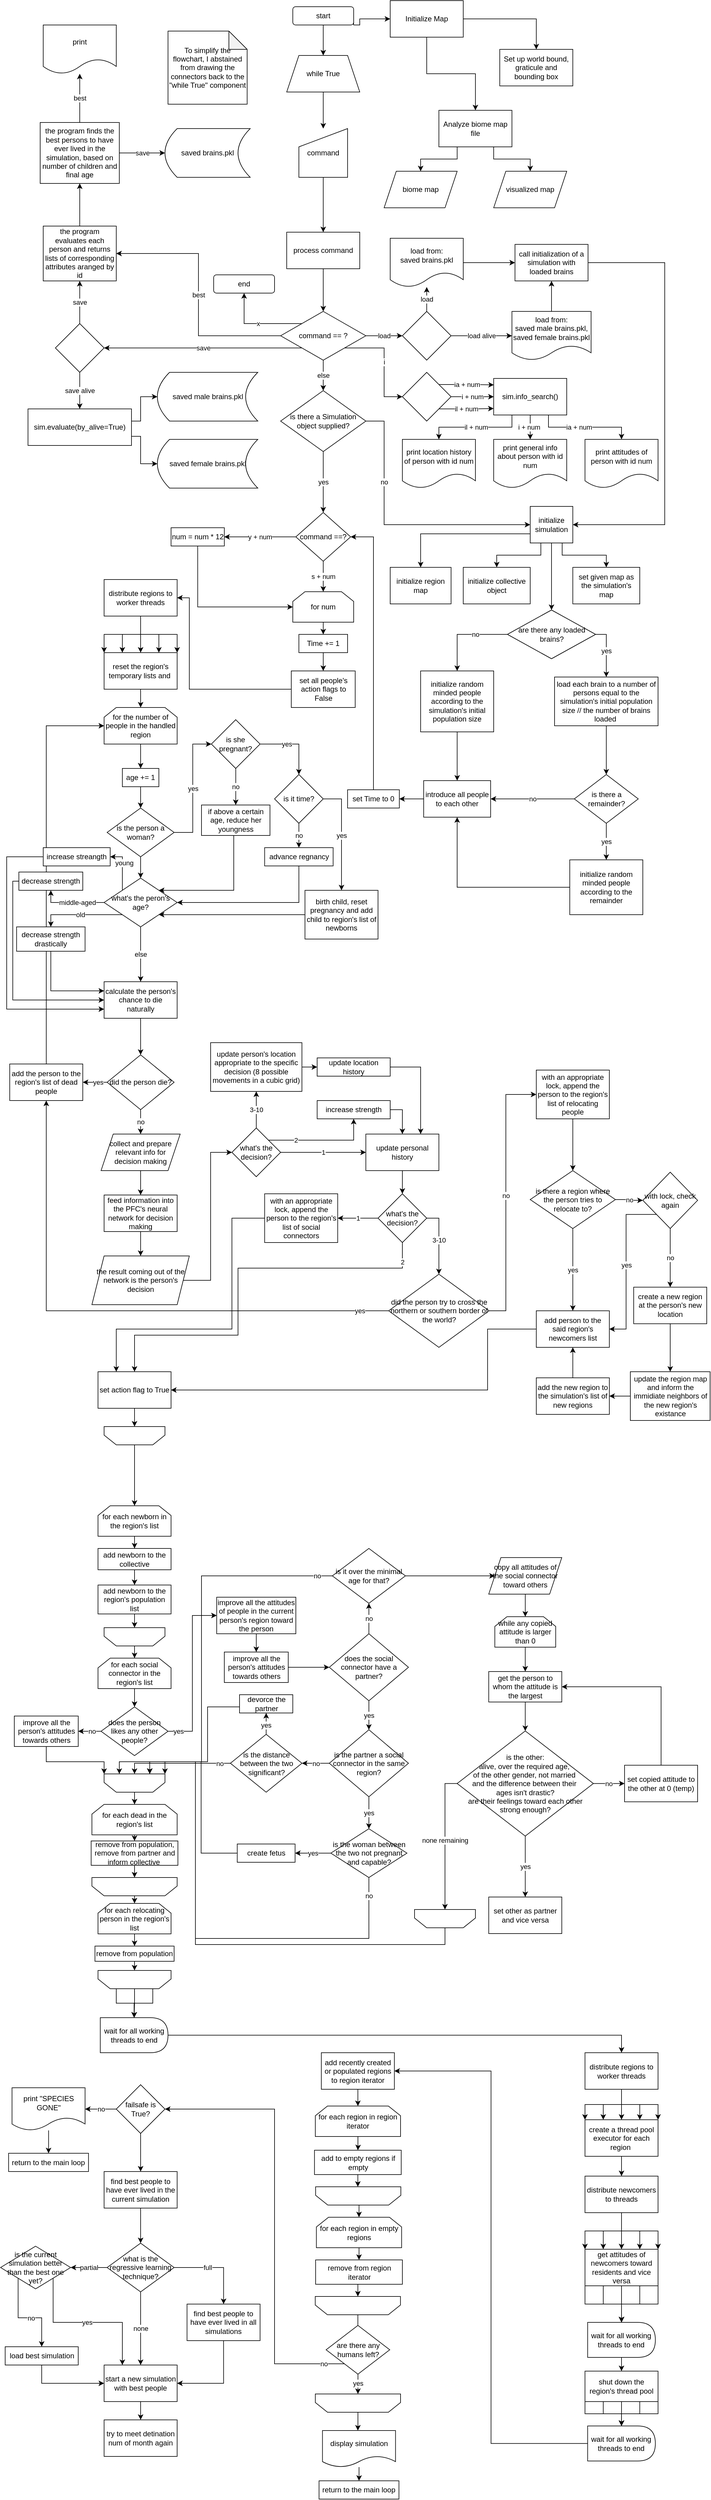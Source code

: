 <mxfile version="24.3.1" type="device">
  <diagram name="Page-1" id="edf60f1a-56cd-e834-aa8a-f176f3a09ee4">
    <mxGraphModel dx="913" dy="461" grid="1" gridSize="10" guides="1" tooltips="1" connect="1" arrows="1" fold="1" page="1" pageScale="1" pageWidth="1169" pageHeight="827" background="none" math="0" shadow="0">
      <root>
        <mxCell id="0" />
        <mxCell id="1" parent="0" />
        <mxCell id="8IGRGsHPduXlmhObdNzs-191" style="edgeStyle=orthogonalEdgeStyle;rounded=0;orthogonalLoop=1;jettySize=auto;html=1;exitX=0.5;exitY=0;exitDx=0;exitDy=0;entryX=0;entryY=0.5;entryDx=0;entryDy=0;" parent="1" source="8IGRGsHPduXlmhObdNzs-189" target="8IGRGsHPduXlmhObdNzs-145" edge="1">
          <mxGeometry relative="1" as="geometry" />
        </mxCell>
        <mxCell id="8IGRGsHPduXlmhObdNzs-2" style="edgeStyle=orthogonalEdgeStyle;rounded=0;orthogonalLoop=1;jettySize=auto;html=1;exitX=1;exitY=0.5;exitDx=0;exitDy=0;entryX=0;entryY=0.5;entryDx=0;entryDy=0;" parent="1" source="8IGRGsHPduXlmhObdNzs-1" target="8IGRGsHPduXlmhObdNzs-3" edge="1">
          <mxGeometry relative="1" as="geometry">
            <mxPoint x="680" y="110" as="targetPoint" />
            <Array as="points">
              <mxPoint x="580" y="70" />
              <mxPoint x="590" y="70" />
              <mxPoint x="590" y="60" />
            </Array>
          </mxGeometry>
        </mxCell>
        <mxCell id="8IGRGsHPduXlmhObdNzs-18" style="edgeStyle=orthogonalEdgeStyle;rounded=0;orthogonalLoop=1;jettySize=auto;html=1;exitX=0.5;exitY=1;exitDx=0;exitDy=0;" parent="1" source="8IGRGsHPduXlmhObdNzs-1" target="8IGRGsHPduXlmhObdNzs-19" edge="1">
          <mxGeometry relative="1" as="geometry">
            <mxPoint x="530" y="150" as="targetPoint" />
          </mxGeometry>
        </mxCell>
        <mxCell id="8IGRGsHPduXlmhObdNzs-1" value="start" style="rounded=1;whiteSpace=wrap;html=1;" parent="1" vertex="1">
          <mxGeometry x="480" y="40" width="100" height="30" as="geometry" />
        </mxCell>
        <mxCell id="8IGRGsHPduXlmhObdNzs-6" value="" style="edgeStyle=orthogonalEdgeStyle;rounded=0;orthogonalLoop=1;jettySize=auto;html=1;" parent="1" source="8IGRGsHPduXlmhObdNzs-3" target="8IGRGsHPduXlmhObdNzs-5" edge="1">
          <mxGeometry relative="1" as="geometry" />
        </mxCell>
        <mxCell id="8IGRGsHPduXlmhObdNzs-9" value="" style="edgeStyle=orthogonalEdgeStyle;rounded=0;orthogonalLoop=1;jettySize=auto;html=1;" parent="1" source="8IGRGsHPduXlmhObdNzs-3" target="8IGRGsHPduXlmhObdNzs-8" edge="1">
          <mxGeometry relative="1" as="geometry" />
        </mxCell>
        <mxCell id="8IGRGsHPduXlmhObdNzs-3" value="Initialize Map" style="rounded=0;whiteSpace=wrap;html=1;" parent="1" vertex="1">
          <mxGeometry x="640" y="30" width="120" height="60" as="geometry" />
        </mxCell>
        <mxCell id="8IGRGsHPduXlmhObdNzs-5" value="Set up world bound, graticule and bounding box" style="rounded=0;whiteSpace=wrap;html=1;" parent="1" vertex="1">
          <mxGeometry x="820" y="110" width="120" height="60" as="geometry" />
        </mxCell>
        <mxCell id="8IGRGsHPduXlmhObdNzs-12" style="edgeStyle=orthogonalEdgeStyle;rounded=0;orthogonalLoop=1;jettySize=auto;html=1;exitX=0.75;exitY=1;exitDx=0;exitDy=0;" parent="1" source="8IGRGsHPduXlmhObdNzs-8" target="8IGRGsHPduXlmhObdNzs-13" edge="1">
          <mxGeometry relative="1" as="geometry">
            <mxPoint x="750" y="350" as="targetPoint" />
          </mxGeometry>
        </mxCell>
        <mxCell id="8IGRGsHPduXlmhObdNzs-14" style="edgeStyle=orthogonalEdgeStyle;rounded=0;orthogonalLoop=1;jettySize=auto;html=1;exitX=0.25;exitY=1;exitDx=0;exitDy=0;" parent="1" source="8IGRGsHPduXlmhObdNzs-8" target="8IGRGsHPduXlmhObdNzs-15" edge="1">
          <mxGeometry relative="1" as="geometry">
            <mxPoint x="620" y="350" as="targetPoint" />
          </mxGeometry>
        </mxCell>
        <mxCell id="8IGRGsHPduXlmhObdNzs-8" value="Analyze biome map file" style="rounded=0;whiteSpace=wrap;html=1;" parent="1" vertex="1">
          <mxGeometry x="720" y="210" width="120" height="60" as="geometry" />
        </mxCell>
        <mxCell id="8IGRGsHPduXlmhObdNzs-13" value="visualized map" style="shape=parallelogram;perimeter=parallelogramPerimeter;whiteSpace=wrap;html=1;fixedSize=1;" parent="1" vertex="1">
          <mxGeometry x="810" y="310" width="120" height="60" as="geometry" />
        </mxCell>
        <mxCell id="8IGRGsHPduXlmhObdNzs-15" value="biome map" style="shape=parallelogram;perimeter=parallelogramPerimeter;whiteSpace=wrap;html=1;fixedSize=1;" parent="1" vertex="1">
          <mxGeometry x="630" y="310" width="120" height="60" as="geometry" />
        </mxCell>
        <mxCell id="8IGRGsHPduXlmhObdNzs-19" value="while True" style="shape=trapezoid;perimeter=trapezoidPerimeter;whiteSpace=wrap;html=1;fixedSize=1;" parent="1" vertex="1">
          <mxGeometry x="470" y="120" width="120" height="60" as="geometry" />
        </mxCell>
        <mxCell id="8IGRGsHPduXlmhObdNzs-25" value="" style="edgeStyle=orthogonalEdgeStyle;rounded=0;orthogonalLoop=1;jettySize=auto;html=1;" parent="1" source="8IGRGsHPduXlmhObdNzs-22" target="8IGRGsHPduXlmhObdNzs-24" edge="1">
          <mxGeometry relative="1" as="geometry" />
        </mxCell>
        <mxCell id="8IGRGsHPduXlmhObdNzs-22" value="command" style="shape=manualInput;whiteSpace=wrap;html=1;" parent="1" vertex="1">
          <mxGeometry x="490" y="240" width="80" height="80" as="geometry" />
        </mxCell>
        <mxCell id="8IGRGsHPduXlmhObdNzs-23" style="edgeStyle=orthogonalEdgeStyle;rounded=0;orthogonalLoop=1;jettySize=auto;html=1;exitX=0.5;exitY=1;exitDx=0;exitDy=0;" parent="1" source="8IGRGsHPduXlmhObdNzs-19" target="8IGRGsHPduXlmhObdNzs-22" edge="1">
          <mxGeometry relative="1" as="geometry" />
        </mxCell>
        <mxCell id="8IGRGsHPduXlmhObdNzs-31" value="" style="edgeStyle=orthogonalEdgeStyle;rounded=0;orthogonalLoop=1;jettySize=auto;html=1;" parent="1" source="8IGRGsHPduXlmhObdNzs-24" target="8IGRGsHPduXlmhObdNzs-30" edge="1">
          <mxGeometry relative="1" as="geometry" />
        </mxCell>
        <mxCell id="8IGRGsHPduXlmhObdNzs-24" value="process command" style="whiteSpace=wrap;html=1;" parent="1" vertex="1">
          <mxGeometry x="470" y="410" width="120" height="60" as="geometry" />
        </mxCell>
        <mxCell id="8IGRGsHPduXlmhObdNzs-32" value="x" style="edgeStyle=orthogonalEdgeStyle;rounded=0;orthogonalLoop=1;jettySize=auto;html=1;exitX=0;exitY=0;exitDx=0;exitDy=0;entryX=0.5;entryY=1;entryDx=0;entryDy=0;" parent="1" source="8IGRGsHPduXlmhObdNzs-30" target="8IGRGsHPduXlmhObdNzs-33" edge="1">
          <mxGeometry relative="1" as="geometry">
            <mxPoint x="400" y="400" as="targetPoint" />
          </mxGeometry>
        </mxCell>
        <mxCell id="8IGRGsHPduXlmhObdNzs-35" value="best" style="edgeStyle=orthogonalEdgeStyle;rounded=0;orthogonalLoop=1;jettySize=auto;html=1;exitX=0;exitY=0.5;exitDx=0;exitDy=0;entryX=1;entryY=0.5;entryDx=0;entryDy=0;" parent="1" source="8IGRGsHPduXlmhObdNzs-30" target="8IGRGsHPduXlmhObdNzs-37" edge="1">
          <mxGeometry relative="1" as="geometry">
            <mxPoint x="310" y="400" as="targetPoint" />
          </mxGeometry>
        </mxCell>
        <mxCell id="8IGRGsHPduXlmhObdNzs-45" value="save" style="edgeStyle=orthogonalEdgeStyle;rounded=0;orthogonalLoop=1;jettySize=auto;html=1;exitX=0;exitY=1;exitDx=0;exitDy=0;" parent="1" source="8IGRGsHPduXlmhObdNzs-30" target="8IGRGsHPduXlmhObdNzs-46" edge="1">
          <mxGeometry relative="1" as="geometry">
            <mxPoint x="290" y="600" as="targetPoint" />
          </mxGeometry>
        </mxCell>
        <mxCell id="8IGRGsHPduXlmhObdNzs-55" value="load" style="edgeStyle=orthogonalEdgeStyle;rounded=0;orthogonalLoop=1;jettySize=auto;html=1;" parent="1" source="8IGRGsHPduXlmhObdNzs-30" target="8IGRGsHPduXlmhObdNzs-56" edge="1">
          <mxGeometry relative="1" as="geometry">
            <mxPoint x="680" y="580" as="targetPoint" />
          </mxGeometry>
        </mxCell>
        <mxCell id="8IGRGsHPduXlmhObdNzs-69" value="i" style="edgeStyle=orthogonalEdgeStyle;rounded=0;orthogonalLoop=1;jettySize=auto;html=1;exitX=1;exitY=1;exitDx=0;exitDy=0;entryX=0;entryY=0.5;entryDx=0;entryDy=0;" parent="1" source="8IGRGsHPduXlmhObdNzs-30" target="8IGRGsHPduXlmhObdNzs-71" edge="1">
          <mxGeometry relative="1" as="geometry">
            <mxPoint x="640" y="680" as="targetPoint" />
          </mxGeometry>
        </mxCell>
        <mxCell id="8IGRGsHPduXlmhObdNzs-97" value="else" style="edgeStyle=orthogonalEdgeStyle;rounded=0;orthogonalLoop=1;jettySize=auto;html=1;" parent="1" source="8IGRGsHPduXlmhObdNzs-30" target="8IGRGsHPduXlmhObdNzs-85" edge="1">
          <mxGeometry relative="1" as="geometry" />
        </mxCell>
        <mxCell id="8IGRGsHPduXlmhObdNzs-30" value="command == ?" style="rhombus;whiteSpace=wrap;html=1;" parent="1" vertex="1">
          <mxGeometry x="460" y="540" width="140" height="80" as="geometry" />
        </mxCell>
        <mxCell id="8IGRGsHPduXlmhObdNzs-33" value="end" style="rounded=1;whiteSpace=wrap;html=1;" parent="1" vertex="1">
          <mxGeometry x="350" y="480" width="100" height="30" as="geometry" />
        </mxCell>
        <mxCell id="8IGRGsHPduXlmhObdNzs-39" value="" style="edgeStyle=orthogonalEdgeStyle;rounded=0;orthogonalLoop=1;jettySize=auto;html=1;" parent="1" source="8IGRGsHPduXlmhObdNzs-37" target="8IGRGsHPduXlmhObdNzs-38" edge="1">
          <mxGeometry relative="1" as="geometry" />
        </mxCell>
        <mxCell id="8IGRGsHPduXlmhObdNzs-37" value="the program evaluates each person and returns lists of corresponding attributes aranged by id" style="rounded=0;whiteSpace=wrap;html=1;" parent="1" vertex="1">
          <mxGeometry x="70" y="400" width="120" height="90" as="geometry" />
        </mxCell>
        <mxCell id="8IGRGsHPduXlmhObdNzs-41" value="best" style="edgeStyle=orthogonalEdgeStyle;rounded=0;orthogonalLoop=1;jettySize=auto;html=1;" parent="1" source="8IGRGsHPduXlmhObdNzs-38" edge="1">
          <mxGeometry relative="1" as="geometry">
            <mxPoint x="130" y="150" as="targetPoint" />
          </mxGeometry>
        </mxCell>
        <mxCell id="8IGRGsHPduXlmhObdNzs-44" value="save" style="edgeStyle=orthogonalEdgeStyle;rounded=0;orthogonalLoop=1;jettySize=auto;html=1;entryX=0;entryY=0.5;entryDx=0;entryDy=0;" parent="1" source="8IGRGsHPduXlmhObdNzs-38" target="8IGRGsHPduXlmhObdNzs-43" edge="1">
          <mxGeometry relative="1" as="geometry" />
        </mxCell>
        <mxCell id="8IGRGsHPduXlmhObdNzs-38" value="the program finds the best persons to have ever lived in the simulation, based on number of children and final age" style="whiteSpace=wrap;html=1;rounded=0;" parent="1" vertex="1">
          <mxGeometry x="65" y="230" width="130" height="100" as="geometry" />
        </mxCell>
        <mxCell id="8IGRGsHPduXlmhObdNzs-42" value="print" style="shape=document;whiteSpace=wrap;html=1;boundedLbl=1;" parent="1" vertex="1">
          <mxGeometry x="70" y="70" width="120" height="80" as="geometry" />
        </mxCell>
        <mxCell id="8IGRGsHPduXlmhObdNzs-43" value="saved brains.pkl" style="shape=dataStorage;whiteSpace=wrap;html=1;fixedSize=1;align=center;" parent="1" vertex="1">
          <mxGeometry x="270" y="240" width="140" height="80" as="geometry" />
        </mxCell>
        <mxCell id="8IGRGsHPduXlmhObdNzs-47" value="save" style="edgeStyle=orthogonalEdgeStyle;rounded=0;orthogonalLoop=1;jettySize=auto;html=1;" parent="1" source="8IGRGsHPduXlmhObdNzs-46" target="8IGRGsHPduXlmhObdNzs-37" edge="1">
          <mxGeometry relative="1" as="geometry" />
        </mxCell>
        <mxCell id="8IGRGsHPduXlmhObdNzs-49" value="save alive" style="edgeStyle=orthogonalEdgeStyle;rounded=0;orthogonalLoop=1;jettySize=auto;html=1;" parent="1" source="8IGRGsHPduXlmhObdNzs-46" target="8IGRGsHPduXlmhObdNzs-48" edge="1">
          <mxGeometry relative="1" as="geometry" />
        </mxCell>
        <mxCell id="8IGRGsHPduXlmhObdNzs-46" value="" style="rhombus;whiteSpace=wrap;html=1;" parent="1" vertex="1">
          <mxGeometry x="90" y="560" width="80" height="80" as="geometry" />
        </mxCell>
        <mxCell id="8IGRGsHPduXlmhObdNzs-50" style="edgeStyle=orthogonalEdgeStyle;rounded=0;orthogonalLoop=1;jettySize=auto;html=1;exitX=1;exitY=0.25;exitDx=0;exitDy=0;" parent="1" source="8IGRGsHPduXlmhObdNzs-48" target="8IGRGsHPduXlmhObdNzs-51" edge="1">
          <mxGeometry relative="1" as="geometry">
            <mxPoint x="270" y="680" as="targetPoint" />
            <Array as="points">
              <mxPoint x="215" y="720" />
              <mxPoint x="230" y="720" />
              <mxPoint x="230" y="680" />
            </Array>
          </mxGeometry>
        </mxCell>
        <mxCell id="8IGRGsHPduXlmhObdNzs-52" style="edgeStyle=orthogonalEdgeStyle;rounded=0;orthogonalLoop=1;jettySize=auto;html=1;exitX=1;exitY=0.75;exitDx=0;exitDy=0;" parent="1" source="8IGRGsHPduXlmhObdNzs-48" target="8IGRGsHPduXlmhObdNzs-53" edge="1">
          <mxGeometry relative="1" as="geometry">
            <mxPoint x="250" y="830" as="targetPoint" />
            <Array as="points">
              <mxPoint x="230" y="745" />
              <mxPoint x="230" y="790" />
            </Array>
          </mxGeometry>
        </mxCell>
        <mxCell id="8IGRGsHPduXlmhObdNzs-48" value="sim.evaluate(by_alive=True)" style="whiteSpace=wrap;html=1;" parent="1" vertex="1">
          <mxGeometry x="45" y="700" width="170" height="60" as="geometry" />
        </mxCell>
        <mxCell id="8IGRGsHPduXlmhObdNzs-51" value="saved male brains.pkl" style="shape=dataStorage;whiteSpace=wrap;html=1;fixedSize=1;" parent="1" vertex="1">
          <mxGeometry x="257.5" y="640" width="165" height="80" as="geometry" />
        </mxCell>
        <mxCell id="8IGRGsHPduXlmhObdNzs-53" value="saved female brains.pkl" style="shape=dataStorage;whiteSpace=wrap;html=1;fixedSize=1;" parent="1" vertex="1">
          <mxGeometry x="257.5" y="750" width="165" height="80" as="geometry" />
        </mxCell>
        <mxCell id="8IGRGsHPduXlmhObdNzs-61" value="load" style="edgeStyle=orthogonalEdgeStyle;rounded=0;orthogonalLoop=1;jettySize=auto;html=1;" parent="1" source="8IGRGsHPduXlmhObdNzs-56" target="8IGRGsHPduXlmhObdNzs-60" edge="1">
          <mxGeometry relative="1" as="geometry" />
        </mxCell>
        <mxCell id="8IGRGsHPduXlmhObdNzs-63" value="load alive" style="edgeStyle=orthogonalEdgeStyle;rounded=0;orthogonalLoop=1;jettySize=auto;html=1;" parent="1" source="8IGRGsHPduXlmhObdNzs-56" target="8IGRGsHPduXlmhObdNzs-62" edge="1">
          <mxGeometry relative="1" as="geometry" />
        </mxCell>
        <mxCell id="8IGRGsHPduXlmhObdNzs-56" value="" style="rhombus;whiteSpace=wrap;html=1;" parent="1" vertex="1">
          <mxGeometry x="660" y="540" width="80" height="80" as="geometry" />
        </mxCell>
        <mxCell id="8IGRGsHPduXlmhObdNzs-67" value="" style="edgeStyle=orthogonalEdgeStyle;rounded=0;orthogonalLoop=1;jettySize=auto;html=1;" parent="1" source="8IGRGsHPduXlmhObdNzs-60" target="8IGRGsHPduXlmhObdNzs-64" edge="1">
          <mxGeometry relative="1" as="geometry" />
        </mxCell>
        <mxCell id="8IGRGsHPduXlmhObdNzs-60" value="load from:&lt;div&gt;saved brains.pkl&lt;/div&gt;" style="shape=document;whiteSpace=wrap;html=1;boundedLbl=1;" parent="1" vertex="1">
          <mxGeometry x="640" y="420" width="120" height="80" as="geometry" />
        </mxCell>
        <mxCell id="8IGRGsHPduXlmhObdNzs-66" value="" style="edgeStyle=orthogonalEdgeStyle;rounded=0;orthogonalLoop=1;jettySize=auto;html=1;" parent="1" source="8IGRGsHPduXlmhObdNzs-62" target="8IGRGsHPduXlmhObdNzs-64" edge="1">
          <mxGeometry relative="1" as="geometry" />
        </mxCell>
        <mxCell id="8IGRGsHPduXlmhObdNzs-62" value="load from:&lt;div&gt;saved male brains.pkl,&lt;/div&gt;&lt;div&gt;saved female brains.pkl&lt;/div&gt;" style="shape=document;whiteSpace=wrap;html=1;boundedLbl=1;" parent="1" vertex="1">
          <mxGeometry x="840" y="540" width="130" height="80" as="geometry" />
        </mxCell>
        <mxCell id="8IGRGsHPduXlmhObdNzs-68" style="edgeStyle=orthogonalEdgeStyle;rounded=0;orthogonalLoop=1;jettySize=auto;html=1;exitX=1;exitY=0.5;exitDx=0;exitDy=0;entryX=1;entryY=0.5;entryDx=0;entryDy=0;" parent="1" source="8IGRGsHPduXlmhObdNzs-64" target="8IGRGsHPduXlmhObdNzs-100" edge="1">
          <mxGeometry relative="1" as="geometry">
            <mxPoint x="1090" y="910" as="targetPoint" />
            <Array as="points">
              <mxPoint x="1091" y="460" />
              <mxPoint x="1091" y="890" />
            </Array>
          </mxGeometry>
        </mxCell>
        <mxCell id="8IGRGsHPduXlmhObdNzs-64" value="call initialization of a simulation with loaded brains" style="rounded=0;whiteSpace=wrap;html=1;" parent="1" vertex="1">
          <mxGeometry x="845" y="430" width="120" height="60" as="geometry" />
        </mxCell>
        <mxCell id="8IGRGsHPduXlmhObdNzs-70" value="To simplify the flowchart, I abstained from drawing the connectors back to the &quot;while True&quot; component" style="shape=note;whiteSpace=wrap;html=1;backgroundOutline=1;darkOpacity=0.05;align=center;" parent="1" vertex="1">
          <mxGeometry x="275" y="80" width="130" height="120" as="geometry" />
        </mxCell>
        <mxCell id="8IGRGsHPduXlmhObdNzs-72" value="ia + num" style="edgeStyle=orthogonalEdgeStyle;rounded=0;orthogonalLoop=1;jettySize=auto;html=1;exitX=1;exitY=0;exitDx=0;exitDy=0;entryX=0.002;entryY=0.177;entryDx=0;entryDy=0;entryPerimeter=0;" parent="1" source="8IGRGsHPduXlmhObdNzs-71" target="8IGRGsHPduXlmhObdNzs-75" edge="1">
          <mxGeometry relative="1" as="geometry">
            <mxPoint x="810" y="660" as="targetPoint" />
          </mxGeometry>
        </mxCell>
        <mxCell id="8IGRGsHPduXlmhObdNzs-73" value="il + num" style="edgeStyle=orthogonalEdgeStyle;rounded=0;orthogonalLoop=1;jettySize=auto;html=1;exitX=1;exitY=1;exitDx=0;exitDy=0;entryX=-0.001;entryY=0.823;entryDx=0;entryDy=0;entryPerimeter=0;" parent="1" source="8IGRGsHPduXlmhObdNzs-71" target="8IGRGsHPduXlmhObdNzs-75" edge="1">
          <mxGeometry relative="1" as="geometry">
            <mxPoint x="790" y="700" as="targetPoint" />
          </mxGeometry>
        </mxCell>
        <mxCell id="8IGRGsHPduXlmhObdNzs-74" value="i + num" style="edgeStyle=orthogonalEdgeStyle;rounded=0;orthogonalLoop=1;jettySize=auto;html=1;exitX=1;exitY=0.5;exitDx=0;exitDy=0;entryX=0;entryY=0.5;entryDx=0;entryDy=0;" parent="1" source="8IGRGsHPduXlmhObdNzs-71" target="8IGRGsHPduXlmhObdNzs-75" edge="1">
          <mxGeometry relative="1" as="geometry">
            <mxPoint x="790" y="680" as="targetPoint" />
          </mxGeometry>
        </mxCell>
        <mxCell id="8IGRGsHPduXlmhObdNzs-71" value="" style="rhombus;whiteSpace=wrap;html=1;" parent="1" vertex="1">
          <mxGeometry x="660" y="640" width="80" height="80" as="geometry" />
        </mxCell>
        <mxCell id="8IGRGsHPduXlmhObdNzs-76" value="&lt;span style=&quot;color: rgb(0, 0, 0); font-family: Helvetica; font-size: 11px; font-style: normal; font-variant-ligatures: normal; font-variant-caps: normal; font-weight: 400; letter-spacing: normal; orphans: 2; text-align: center; text-indent: 0px; text-transform: none; widows: 2; word-spacing: 0px; -webkit-text-stroke-width: 0px; white-space: nowrap; background-color: rgb(255, 255, 255); text-decoration-thickness: initial; text-decoration-style: initial; text-decoration-color: initial; display: inline !important; float: none;&quot;&gt;ia + num&lt;/span&gt;" style="edgeStyle=orthogonalEdgeStyle;rounded=0;orthogonalLoop=1;jettySize=auto;html=1;exitX=0.75;exitY=1;exitDx=0;exitDy=0;entryX=0.5;entryY=0;entryDx=0;entryDy=0;spacing=2;" parent="1" source="8IGRGsHPduXlmhObdNzs-75" target="8IGRGsHPduXlmhObdNzs-79" edge="1">
          <mxGeometry x="-0.125" relative="1" as="geometry">
            <mxPoint x="1000" y="750" as="targetPoint" />
            <mxPoint as="offset" />
          </mxGeometry>
        </mxCell>
        <mxCell id="8IGRGsHPduXlmhObdNzs-77" style="edgeStyle=orthogonalEdgeStyle;rounded=0;orthogonalLoop=1;jettySize=auto;html=1;entryX=0.5;entryY=0;entryDx=0;entryDy=0;" parent="1" source="8IGRGsHPduXlmhObdNzs-75" target="8IGRGsHPduXlmhObdNzs-80" edge="1">
          <mxGeometry relative="1" as="geometry">
            <mxPoint x="905" y="760.0" as="targetPoint" />
          </mxGeometry>
        </mxCell>
        <mxCell id="8IGRGsHPduXlmhObdNzs-82" value="i + num" style="edgeLabel;html=1;align=center;verticalAlign=middle;resizable=0;points=[];" parent="8IGRGsHPduXlmhObdNzs-77" vertex="1" connectable="0">
          <mxGeometry x="-0.041" y="-2" relative="1" as="geometry">
            <mxPoint y="1" as="offset" />
          </mxGeometry>
        </mxCell>
        <mxCell id="8IGRGsHPduXlmhObdNzs-78" style="edgeStyle=orthogonalEdgeStyle;rounded=0;orthogonalLoop=1;jettySize=auto;html=1;exitX=0.25;exitY=1;exitDx=0;exitDy=0;entryX=0.5;entryY=0;entryDx=0;entryDy=0;" parent="1" source="8IGRGsHPduXlmhObdNzs-75" target="8IGRGsHPduXlmhObdNzs-81" edge="1">
          <mxGeometry relative="1" as="geometry">
            <mxPoint x="760" y="750" as="targetPoint" />
          </mxGeometry>
        </mxCell>
        <mxCell id="8IGRGsHPduXlmhObdNzs-83" value="il + num" style="edgeLabel;html=1;align=center;verticalAlign=middle;resizable=0;points=[];" parent="8IGRGsHPduXlmhObdNzs-78" vertex="1" connectable="0">
          <mxGeometry x="-0.035" y="4" relative="1" as="geometry">
            <mxPoint x="-2" y="-4" as="offset" />
          </mxGeometry>
        </mxCell>
        <mxCell id="8IGRGsHPduXlmhObdNzs-75" value="sim.info_search()" style="rounded=0;whiteSpace=wrap;html=1;" parent="1" vertex="1">
          <mxGeometry x="810" y="650" width="120" height="60" as="geometry" />
        </mxCell>
        <mxCell id="8IGRGsHPduXlmhObdNzs-79" value="print attitudes of person with id num" style="shape=document;whiteSpace=wrap;html=1;boundedLbl=1;" parent="1" vertex="1">
          <mxGeometry x="960" y="750" width="120" height="80" as="geometry" />
        </mxCell>
        <mxCell id="8IGRGsHPduXlmhObdNzs-80" value="print general info about person with id num" style="shape=document;whiteSpace=wrap;html=1;boundedLbl=1;" parent="1" vertex="1">
          <mxGeometry x="810" y="750" width="120" height="80" as="geometry" />
        </mxCell>
        <mxCell id="8IGRGsHPduXlmhObdNzs-81" value="print location history of person with id num" style="shape=document;whiteSpace=wrap;html=1;boundedLbl=1;" parent="1" vertex="1">
          <mxGeometry x="660" y="750" width="120" height="80" as="geometry" />
        </mxCell>
        <mxCell id="8IGRGsHPduXlmhObdNzs-98" value="no" style="edgeStyle=orthogonalEdgeStyle;rounded=0;orthogonalLoop=1;jettySize=auto;html=1;exitX=1;exitY=0.5;exitDx=0;exitDy=0;entryX=0;entryY=0.5;entryDx=0;entryDy=0;" parent="1" source="8IGRGsHPduXlmhObdNzs-85" target="8IGRGsHPduXlmhObdNzs-100" edge="1">
          <mxGeometry x="-0.409" relative="1" as="geometry">
            <mxPoint x="565" y="870" as="targetPoint" />
            <Array as="points">
              <mxPoint x="630" y="720" />
              <mxPoint x="630" y="890" />
            </Array>
            <mxPoint as="offset" />
          </mxGeometry>
        </mxCell>
        <mxCell id="8IGRGsHPduXlmhObdNzs-99" value="yes" style="edgeStyle=orthogonalEdgeStyle;rounded=0;orthogonalLoop=1;jettySize=auto;html=1;exitX=0.5;exitY=1;exitDx=0;exitDy=0;" parent="1" source="8IGRGsHPduXlmhObdNzs-85" target="8IGRGsHPduXlmhObdNzs-123" edge="1">
          <mxGeometry relative="1" as="geometry">
            <mxPoint x="495" y="870" as="targetPoint" />
          </mxGeometry>
        </mxCell>
        <mxCell id="8IGRGsHPduXlmhObdNzs-85" value="is there a Simulation object supplied?" style="rhombus;whiteSpace=wrap;html=1;" parent="1" vertex="1">
          <mxGeometry x="460" y="670" width="140" height="100" as="geometry" />
        </mxCell>
        <mxCell id="8IGRGsHPduXlmhObdNzs-101" style="edgeStyle=orthogonalEdgeStyle;rounded=0;orthogonalLoop=1;jettySize=auto;html=1;exitX=0.25;exitY=1;exitDx=0;exitDy=0;entryX=0.5;entryY=0;entryDx=0;entryDy=0;" parent="1" source="8IGRGsHPduXlmhObdNzs-100" target="8IGRGsHPduXlmhObdNzs-102" edge="1">
          <mxGeometry relative="1" as="geometry">
            <mxPoint x="720" y="960" as="targetPoint" />
          </mxGeometry>
        </mxCell>
        <mxCell id="8IGRGsHPduXlmhObdNzs-103" style="edgeStyle=orthogonalEdgeStyle;rounded=0;orthogonalLoop=1;jettySize=auto;html=1;exitX=0.75;exitY=1;exitDx=0;exitDy=0;" parent="1" source="8IGRGsHPduXlmhObdNzs-100" target="8IGRGsHPduXlmhObdNzs-104" edge="1">
          <mxGeometry relative="1" as="geometry">
            <mxPoint x="1060" y="960" as="targetPoint" />
          </mxGeometry>
        </mxCell>
        <mxCell id="8IGRGsHPduXlmhObdNzs-105" style="edgeStyle=orthogonalEdgeStyle;rounded=0;orthogonalLoop=1;jettySize=auto;html=1;exitX=0;exitY=0.75;exitDx=0;exitDy=0;" parent="1" source="8IGRGsHPduXlmhObdNzs-100" target="8IGRGsHPduXlmhObdNzs-106" edge="1">
          <mxGeometry relative="1" as="geometry">
            <mxPoint x="730" y="960" as="targetPoint" />
          </mxGeometry>
        </mxCell>
        <mxCell id="8IGRGsHPduXlmhObdNzs-107" value="" style="edgeStyle=orthogonalEdgeStyle;rounded=0;orthogonalLoop=1;jettySize=auto;html=1;entryX=0.5;entryY=0;entryDx=0;entryDy=0;" parent="1" source="8IGRGsHPduXlmhObdNzs-100" target="8IGRGsHPduXlmhObdNzs-108" edge="1">
          <mxGeometry relative="1" as="geometry">
            <mxPoint x="905" y="1030" as="targetPoint" />
          </mxGeometry>
        </mxCell>
        <mxCell id="8IGRGsHPduXlmhObdNzs-100" value="initialize simulation" style="rounded=0;whiteSpace=wrap;html=1;" parent="1" vertex="1">
          <mxGeometry x="870" y="860" width="70" height="60" as="geometry" />
        </mxCell>
        <mxCell id="8IGRGsHPduXlmhObdNzs-102" value="initialize collective object" style="rounded=0;whiteSpace=wrap;html=1;" parent="1" vertex="1">
          <mxGeometry x="760" y="960" width="110" height="60" as="geometry" />
        </mxCell>
        <mxCell id="8IGRGsHPduXlmhObdNzs-104" value="set given map as the simulation&#39;s map" style="rounded=0;whiteSpace=wrap;html=1;" parent="1" vertex="1">
          <mxGeometry x="940" y="960" width="110" height="60" as="geometry" />
        </mxCell>
        <mxCell id="8IGRGsHPduXlmhObdNzs-106" value="initialize region map" style="rounded=0;whiteSpace=wrap;html=1;" parent="1" vertex="1">
          <mxGeometry x="640" y="960" width="100" height="60" as="geometry" />
        </mxCell>
        <mxCell id="8IGRGsHPduXlmhObdNzs-110" value="yes" style="edgeStyle=orthogonalEdgeStyle;rounded=0;orthogonalLoop=1;jettySize=auto;html=1;exitX=1;exitY=0.5;exitDx=0;exitDy=0;" parent="1" source="8IGRGsHPduXlmhObdNzs-108" target="8IGRGsHPduXlmhObdNzs-109" edge="1">
          <mxGeometry relative="1" as="geometry">
            <Array as="points">
              <mxPoint x="995" y="1070" />
            </Array>
          </mxGeometry>
        </mxCell>
        <mxCell id="8IGRGsHPduXlmhObdNzs-114" value="no" style="edgeStyle=orthogonalEdgeStyle;rounded=0;orthogonalLoop=1;jettySize=auto;html=1;" parent="1" source="8IGRGsHPduXlmhObdNzs-108" target="8IGRGsHPduXlmhObdNzs-113" edge="1">
          <mxGeometry x="-0.263" relative="1" as="geometry">
            <mxPoint as="offset" />
          </mxGeometry>
        </mxCell>
        <mxCell id="8IGRGsHPduXlmhObdNzs-108" value="are there any loaded brains?" style="rhombus;whiteSpace=wrap;html=1;" parent="1" vertex="1">
          <mxGeometry x="832.5" y="1030" width="145" height="80" as="geometry" />
        </mxCell>
        <mxCell id="8IGRGsHPduXlmhObdNzs-112" value="" style="edgeStyle=orthogonalEdgeStyle;rounded=0;orthogonalLoop=1;jettySize=auto;html=1;" parent="1" source="8IGRGsHPduXlmhObdNzs-109" target="8IGRGsHPduXlmhObdNzs-111" edge="1">
          <mxGeometry relative="1" as="geometry" />
        </mxCell>
        <mxCell id="8IGRGsHPduXlmhObdNzs-109" value="load each brain to a number of persons equal to the simulation&#39;s initial population size // the number of brains loaded&amp;nbsp;" style="whiteSpace=wrap;html=1;" parent="1" vertex="1">
          <mxGeometry x="910" y="1140" width="170" height="80" as="geometry" />
        </mxCell>
        <mxCell id="8IGRGsHPduXlmhObdNzs-117" value="no" style="edgeStyle=orthogonalEdgeStyle;rounded=0;orthogonalLoop=1;jettySize=auto;html=1;exitX=0;exitY=0.5;exitDx=0;exitDy=0;entryX=1;entryY=0.5;entryDx=0;entryDy=0;" parent="1" source="8IGRGsHPduXlmhObdNzs-111" target="8IGRGsHPduXlmhObdNzs-115" edge="1">
          <mxGeometry relative="1" as="geometry" />
        </mxCell>
        <mxCell id="8IGRGsHPduXlmhObdNzs-121" value="yes" style="edgeStyle=orthogonalEdgeStyle;rounded=0;orthogonalLoop=1;jettySize=auto;html=1;" parent="1" source="8IGRGsHPduXlmhObdNzs-111" target="8IGRGsHPduXlmhObdNzs-120" edge="1">
          <mxGeometry relative="1" as="geometry" />
        </mxCell>
        <mxCell id="8IGRGsHPduXlmhObdNzs-111" value="is there a remainder?" style="rhombus;whiteSpace=wrap;html=1;" parent="1" vertex="1">
          <mxGeometry x="942.5" y="1300" width="105" height="80" as="geometry" />
        </mxCell>
        <mxCell id="8IGRGsHPduXlmhObdNzs-116" value="" style="edgeStyle=orthogonalEdgeStyle;rounded=0;orthogonalLoop=1;jettySize=auto;html=1;" parent="1" source="8IGRGsHPduXlmhObdNzs-113" target="8IGRGsHPduXlmhObdNzs-115" edge="1">
          <mxGeometry relative="1" as="geometry" />
        </mxCell>
        <mxCell id="8IGRGsHPduXlmhObdNzs-113" value="initialize random minded people according to the simulation&#39;s initial population size" style="whiteSpace=wrap;html=1;" parent="1" vertex="1">
          <mxGeometry x="690" y="1130" width="120" height="100" as="geometry" />
        </mxCell>
        <mxCell id="8IGRGsHPduXlmhObdNzs-119" value="" style="edgeStyle=orthogonalEdgeStyle;rounded=0;orthogonalLoop=1;jettySize=auto;html=1;" parent="1" source="8IGRGsHPduXlmhObdNzs-115" target="8IGRGsHPduXlmhObdNzs-118" edge="1">
          <mxGeometry relative="1" as="geometry" />
        </mxCell>
        <mxCell id="8IGRGsHPduXlmhObdNzs-115" value="introduce all people to each other" style="whiteSpace=wrap;html=1;" parent="1" vertex="1">
          <mxGeometry x="695" y="1310" width="110" height="60" as="geometry" />
        </mxCell>
        <mxCell id="8IGRGsHPduXlmhObdNzs-129" style="edgeStyle=orthogonalEdgeStyle;rounded=0;orthogonalLoop=1;jettySize=auto;html=1;exitX=0.5;exitY=0;exitDx=0;exitDy=0;entryX=1;entryY=0.5;entryDx=0;entryDy=0;" parent="1" source="8IGRGsHPduXlmhObdNzs-118" target="8IGRGsHPduXlmhObdNzs-123" edge="1">
          <mxGeometry relative="1" as="geometry" />
        </mxCell>
        <mxCell id="8IGRGsHPduXlmhObdNzs-118" value="set Time to 0" style="whiteSpace=wrap;html=1;" parent="1" vertex="1">
          <mxGeometry x="570" y="1325" width="85" height="30" as="geometry" />
        </mxCell>
        <mxCell id="8IGRGsHPduXlmhObdNzs-122" style="edgeStyle=orthogonalEdgeStyle;rounded=0;orthogonalLoop=1;jettySize=auto;html=1;exitX=0;exitY=0.5;exitDx=0;exitDy=0;entryX=0.5;entryY=1;entryDx=0;entryDy=0;" parent="1" source="8IGRGsHPduXlmhObdNzs-120" target="8IGRGsHPduXlmhObdNzs-115" edge="1">
          <mxGeometry relative="1" as="geometry" />
        </mxCell>
        <mxCell id="8IGRGsHPduXlmhObdNzs-120" value="initialize random minded people according to the remainder" style="whiteSpace=wrap;html=1;" parent="1" vertex="1">
          <mxGeometry x="935" y="1440" width="120" height="90" as="geometry" />
        </mxCell>
        <mxCell id="8IGRGsHPduXlmhObdNzs-125" value="y + num" style="edgeStyle=orthogonalEdgeStyle;rounded=0;orthogonalLoop=1;jettySize=auto;html=1;" parent="1" source="8IGRGsHPduXlmhObdNzs-123" target="8IGRGsHPduXlmhObdNzs-124" edge="1">
          <mxGeometry relative="1" as="geometry" />
        </mxCell>
        <mxCell id="8IGRGsHPduXlmhObdNzs-127" value="s + num" style="edgeStyle=orthogonalEdgeStyle;rounded=0;orthogonalLoop=1;jettySize=auto;html=1;" parent="1" source="8IGRGsHPduXlmhObdNzs-123" target="8IGRGsHPduXlmhObdNzs-126" edge="1">
          <mxGeometry relative="1" as="geometry" />
        </mxCell>
        <mxCell id="8IGRGsHPduXlmhObdNzs-123" value="command ==?" style="rhombus;whiteSpace=wrap;html=1;" parent="1" vertex="1">
          <mxGeometry x="485" y="870" width="90" height="80" as="geometry" />
        </mxCell>
        <mxCell id="8IGRGsHPduXlmhObdNzs-128" style="edgeStyle=orthogonalEdgeStyle;rounded=0;orthogonalLoop=1;jettySize=auto;html=1;exitX=0.5;exitY=1;exitDx=0;exitDy=0;entryX=0;entryY=0.5;entryDx=0;entryDy=0;" parent="1" source="8IGRGsHPduXlmhObdNzs-124" target="8IGRGsHPduXlmhObdNzs-126" edge="1">
          <mxGeometry relative="1" as="geometry" />
        </mxCell>
        <mxCell id="8IGRGsHPduXlmhObdNzs-124" value="num = num * 12" style="whiteSpace=wrap;html=1;" parent="1" vertex="1">
          <mxGeometry x="280" y="895" width="87.5" height="30" as="geometry" />
        </mxCell>
        <mxCell id="8IGRGsHPduXlmhObdNzs-131" value="" style="edgeStyle=orthogonalEdgeStyle;rounded=0;orthogonalLoop=1;jettySize=auto;html=1;entryX=0.5;entryY=0;entryDx=0;entryDy=0;" parent="1" source="8IGRGsHPduXlmhObdNzs-126" target="8IGRGsHPduXlmhObdNzs-132" edge="1">
          <mxGeometry relative="1" as="geometry">
            <mxPoint x="530" y="1130" as="targetPoint" />
          </mxGeometry>
        </mxCell>
        <mxCell id="8IGRGsHPduXlmhObdNzs-126" value="for num" style="shape=loopLimit;whiteSpace=wrap;html=1;" parent="1" vertex="1">
          <mxGeometry x="480" y="1000" width="100" height="50" as="geometry" />
        </mxCell>
        <mxCell id="8IGRGsHPduXlmhObdNzs-136" value="" style="edgeStyle=orthogonalEdgeStyle;rounded=0;orthogonalLoop=1;jettySize=auto;html=1;" parent="1" source="8IGRGsHPduXlmhObdNzs-132" target="8IGRGsHPduXlmhObdNzs-135" edge="1">
          <mxGeometry relative="1" as="geometry" />
        </mxCell>
        <mxCell id="8IGRGsHPduXlmhObdNzs-132" value="Time += 1" style="whiteSpace=wrap;html=1;" parent="1" vertex="1">
          <mxGeometry x="490" y="1070" width="80" height="30" as="geometry" />
        </mxCell>
        <mxCell id="8IGRGsHPduXlmhObdNzs-138" value="" style="edgeStyle=orthogonalEdgeStyle;rounded=0;orthogonalLoop=1;jettySize=auto;html=1;entryX=1;entryY=0.5;entryDx=0;entryDy=0;" parent="1" source="8IGRGsHPduXlmhObdNzs-135" target="8IGRGsHPduXlmhObdNzs-137" edge="1">
          <mxGeometry relative="1" as="geometry">
            <Array as="points">
              <mxPoint x="310" y="1160" />
              <mxPoint x="310" y="1010" />
            </Array>
          </mxGeometry>
        </mxCell>
        <mxCell id="8IGRGsHPduXlmhObdNzs-135" value="set all people&#39;s action flags to False" style="whiteSpace=wrap;html=1;" parent="1" vertex="1">
          <mxGeometry x="477.5" y="1130" width="105" height="60" as="geometry" />
        </mxCell>
        <mxCell id="8IGRGsHPduXlmhObdNzs-139" style="edgeStyle=orthogonalEdgeStyle;rounded=0;orthogonalLoop=1;jettySize=auto;html=1;entryX=0.75;entryY=0;entryDx=0;entryDy=0;" parent="1" source="8IGRGsHPduXlmhObdNzs-137" target="8IGRGsHPduXlmhObdNzs-140" edge="1">
          <mxGeometry relative="1" as="geometry">
            <mxPoint x="240" y="1240" as="targetPoint" />
          </mxGeometry>
        </mxCell>
        <mxCell id="8IGRGsHPduXlmhObdNzs-141" style="edgeStyle=orthogonalEdgeStyle;rounded=0;orthogonalLoop=1;jettySize=auto;html=1;exitX=0.5;exitY=1;exitDx=0;exitDy=0;entryX=0.25;entryY=0;entryDx=0;entryDy=0;" parent="1" source="8IGRGsHPduXlmhObdNzs-137" target="8IGRGsHPduXlmhObdNzs-140" edge="1">
          <mxGeometry relative="1" as="geometry" />
        </mxCell>
        <mxCell id="8IGRGsHPduXlmhObdNzs-142" style="edgeStyle=orthogonalEdgeStyle;rounded=0;orthogonalLoop=1;jettySize=auto;html=1;exitX=0.5;exitY=1;exitDx=0;exitDy=0;entryX=0.5;entryY=0;entryDx=0;entryDy=0;" parent="1" source="8IGRGsHPduXlmhObdNzs-137" target="8IGRGsHPduXlmhObdNzs-140" edge="1">
          <mxGeometry relative="1" as="geometry" />
        </mxCell>
        <mxCell id="8IGRGsHPduXlmhObdNzs-143" style="edgeStyle=orthogonalEdgeStyle;rounded=0;orthogonalLoop=1;jettySize=auto;html=1;exitX=0.5;exitY=1;exitDx=0;exitDy=0;entryX=1;entryY=0;entryDx=0;entryDy=0;" parent="1" source="8IGRGsHPduXlmhObdNzs-137" target="8IGRGsHPduXlmhObdNzs-140" edge="1">
          <mxGeometry relative="1" as="geometry" />
        </mxCell>
        <mxCell id="8IGRGsHPduXlmhObdNzs-144" style="edgeStyle=orthogonalEdgeStyle;rounded=0;orthogonalLoop=1;jettySize=auto;html=1;exitX=0.5;exitY=1;exitDx=0;exitDy=0;entryX=0;entryY=0;entryDx=0;entryDy=0;" parent="1" source="8IGRGsHPduXlmhObdNzs-137" target="8IGRGsHPduXlmhObdNzs-140" edge="1">
          <mxGeometry relative="1" as="geometry" />
        </mxCell>
        <mxCell id="8IGRGsHPduXlmhObdNzs-137" value="distribute regions to worker threads" style="whiteSpace=wrap;html=1;" parent="1" vertex="1">
          <mxGeometry x="170" y="980" width="120" height="60" as="geometry" />
        </mxCell>
        <mxCell id="8IGRGsHPduXlmhObdNzs-146" value="" style="edgeStyle=orthogonalEdgeStyle;rounded=0;orthogonalLoop=1;jettySize=auto;html=1;" parent="1" source="8IGRGsHPduXlmhObdNzs-140" target="8IGRGsHPduXlmhObdNzs-145" edge="1">
          <mxGeometry relative="1" as="geometry" />
        </mxCell>
        <mxCell id="8IGRGsHPduXlmhObdNzs-140" value="reset the region&#39;s temporary lists and&amp;nbsp;" style="rounded=0;whiteSpace=wrap;html=1;" parent="1" vertex="1">
          <mxGeometry x="170" y="1100" width="120" height="60" as="geometry" />
        </mxCell>
        <mxCell id="8IGRGsHPduXlmhObdNzs-148" value="" style="edgeStyle=orthogonalEdgeStyle;rounded=0;orthogonalLoop=1;jettySize=auto;html=1;" parent="1" source="8IGRGsHPduXlmhObdNzs-145" target="8IGRGsHPduXlmhObdNzs-147" edge="1">
          <mxGeometry relative="1" as="geometry" />
        </mxCell>
        <mxCell id="8IGRGsHPduXlmhObdNzs-145" value="for the number of people in the handled region" style="shape=loopLimit;whiteSpace=wrap;html=1;" parent="1" vertex="1">
          <mxGeometry x="170" y="1190" width="120" height="60" as="geometry" />
        </mxCell>
        <mxCell id="8IGRGsHPduXlmhObdNzs-150" value="" style="edgeStyle=orthogonalEdgeStyle;rounded=0;orthogonalLoop=1;jettySize=auto;html=1;" parent="1" source="8IGRGsHPduXlmhObdNzs-147" target="8IGRGsHPduXlmhObdNzs-149" edge="1">
          <mxGeometry relative="1" as="geometry" />
        </mxCell>
        <mxCell id="8IGRGsHPduXlmhObdNzs-147" value="age += 1" style="whiteSpace=wrap;html=1;" parent="1" vertex="1">
          <mxGeometry x="200" y="1290" width="60" height="30" as="geometry" />
        </mxCell>
        <mxCell id="8IGRGsHPduXlmhObdNzs-152" value="yes" style="edgeStyle=orthogonalEdgeStyle;rounded=0;orthogonalLoop=1;jettySize=auto;html=1;entryX=0;entryY=0.5;entryDx=0;entryDy=0;" parent="1" source="8IGRGsHPduXlmhObdNzs-149" target="8IGRGsHPduXlmhObdNzs-151" edge="1">
          <mxGeometry relative="1" as="geometry" />
        </mxCell>
        <mxCell id="8IGRGsHPduXlmhObdNzs-169" value="" style="edgeStyle=orthogonalEdgeStyle;rounded=0;orthogonalLoop=1;jettySize=auto;html=1;" parent="1" source="8IGRGsHPduXlmhObdNzs-149" target="8IGRGsHPduXlmhObdNzs-168" edge="1">
          <mxGeometry relative="1" as="geometry" />
        </mxCell>
        <mxCell id="8IGRGsHPduXlmhObdNzs-149" value="is the person a woman?" style="rhombus;whiteSpace=wrap;html=1;" parent="1" vertex="1">
          <mxGeometry x="175" y="1355" width="110" height="80" as="geometry" />
        </mxCell>
        <mxCell id="8IGRGsHPduXlmhObdNzs-154" value="yes" style="edgeStyle=orthogonalEdgeStyle;rounded=0;orthogonalLoop=1;jettySize=auto;html=1;" parent="1" source="8IGRGsHPduXlmhObdNzs-151" target="8IGRGsHPduXlmhObdNzs-153" edge="1">
          <mxGeometry x="-0.231" relative="1" as="geometry">
            <mxPoint as="offset" />
          </mxGeometry>
        </mxCell>
        <mxCell id="8IGRGsHPduXlmhObdNzs-156" value="no" style="edgeStyle=orthogonalEdgeStyle;rounded=0;orthogonalLoop=1;jettySize=auto;html=1;" parent="1" source="8IGRGsHPduXlmhObdNzs-151" target="8IGRGsHPduXlmhObdNzs-155" edge="1">
          <mxGeometry relative="1" as="geometry" />
        </mxCell>
        <mxCell id="8IGRGsHPduXlmhObdNzs-151" value="is she pregnant?" style="rhombus;whiteSpace=wrap;html=1;" parent="1" vertex="1">
          <mxGeometry x="346.25" y="1210" width="80" height="80" as="geometry" />
        </mxCell>
        <mxCell id="8IGRGsHPduXlmhObdNzs-164" value="no" style="edgeStyle=orthogonalEdgeStyle;rounded=0;orthogonalLoop=1;jettySize=auto;html=1;" parent="1" source="8IGRGsHPduXlmhObdNzs-153" target="8IGRGsHPduXlmhObdNzs-163" edge="1">
          <mxGeometry relative="1" as="geometry" />
        </mxCell>
        <mxCell id="8IGRGsHPduXlmhObdNzs-165" value="yes" style="edgeStyle=orthogonalEdgeStyle;rounded=0;orthogonalLoop=1;jettySize=auto;html=1;exitX=1;exitY=0.5;exitDx=0;exitDy=0;entryX=0.5;entryY=0;entryDx=0;entryDy=0;" parent="1" source="8IGRGsHPduXlmhObdNzs-153" target="8IGRGsHPduXlmhObdNzs-162" edge="1">
          <mxGeometry relative="1" as="geometry" />
        </mxCell>
        <mxCell id="8IGRGsHPduXlmhObdNzs-153" value="is it time?" style="rhombus;whiteSpace=wrap;html=1;" parent="1" vertex="1">
          <mxGeometry x="450" y="1300" width="80" height="80" as="geometry" />
        </mxCell>
        <mxCell id="8IGRGsHPduXlmhObdNzs-175" style="edgeStyle=orthogonalEdgeStyle;rounded=0;orthogonalLoop=1;jettySize=auto;html=1;exitX=0.5;exitY=1;exitDx=0;exitDy=0;entryX=1;entryY=0;entryDx=0;entryDy=0;" parent="1" source="8IGRGsHPduXlmhObdNzs-155" target="8IGRGsHPduXlmhObdNzs-168" edge="1">
          <mxGeometry relative="1" as="geometry">
            <Array as="points">
              <mxPoint x="383" y="1490" />
            </Array>
          </mxGeometry>
        </mxCell>
        <mxCell id="8IGRGsHPduXlmhObdNzs-155" value="if above a certain age, reduce her youngness" style="whiteSpace=wrap;html=1;" parent="1" vertex="1">
          <mxGeometry x="330" y="1350" width="112.5" height="50" as="geometry" />
        </mxCell>
        <mxCell id="8IGRGsHPduXlmhObdNzs-172" style="edgeStyle=orthogonalEdgeStyle;rounded=0;orthogonalLoop=1;jettySize=auto;html=1;exitX=0;exitY=0.5;exitDx=0;exitDy=0;entryX=1;entryY=1;entryDx=0;entryDy=0;" parent="1" source="8IGRGsHPduXlmhObdNzs-162" target="8IGRGsHPduXlmhObdNzs-168" edge="1">
          <mxGeometry relative="1" as="geometry" />
        </mxCell>
        <mxCell id="8IGRGsHPduXlmhObdNzs-162" value="birth child, reset pregnancy and add child to region&#39;s list of newborns" style="rounded=0;whiteSpace=wrap;html=1;" parent="1" vertex="1">
          <mxGeometry x="500" y="1490" width="120" height="80" as="geometry" />
        </mxCell>
        <mxCell id="8IGRGsHPduXlmhObdNzs-171" style="edgeStyle=orthogonalEdgeStyle;rounded=0;orthogonalLoop=1;jettySize=auto;html=1;exitX=0.5;exitY=1;exitDx=0;exitDy=0;entryX=1;entryY=0.5;entryDx=0;entryDy=0;" parent="1" source="8IGRGsHPduXlmhObdNzs-163" target="8IGRGsHPduXlmhObdNzs-168" edge="1">
          <mxGeometry relative="1" as="geometry" />
        </mxCell>
        <mxCell id="8IGRGsHPduXlmhObdNzs-163" value="advance regnancy" style="whiteSpace=wrap;html=1;" parent="1" vertex="1">
          <mxGeometry x="433.75" y="1420" width="112.5" height="30" as="geometry" />
        </mxCell>
        <mxCell id="8IGRGsHPduXlmhObdNzs-173" value="young" style="edgeStyle=orthogonalEdgeStyle;rounded=0;orthogonalLoop=1;jettySize=auto;html=1;exitX=0;exitY=0;exitDx=0;exitDy=0;entryX=1;entryY=0.5;entryDx=0;entryDy=0;" parent="1" source="8IGRGsHPduXlmhObdNzs-168" target="8IGRGsHPduXlmhObdNzs-174" edge="1">
          <mxGeometry x="0.208" y="-2" relative="1" as="geometry">
            <mxPoint x="90" y="1490" as="targetPoint" />
            <mxPoint x="1" as="offset" />
          </mxGeometry>
        </mxCell>
        <mxCell id="8IGRGsHPduXlmhObdNzs-177" value="middle-aged" style="edgeStyle=orthogonalEdgeStyle;rounded=0;orthogonalLoop=1;jettySize=auto;html=1;entryX=0.5;entryY=1;entryDx=0;entryDy=0;" parent="1" source="8IGRGsHPduXlmhObdNzs-168" target="8IGRGsHPduXlmhObdNzs-176" edge="1">
          <mxGeometry x="-0.176" relative="1" as="geometry">
            <mxPoint as="offset" />
          </mxGeometry>
        </mxCell>
        <mxCell id="8IGRGsHPduXlmhObdNzs-178" value="old" style="edgeStyle=orthogonalEdgeStyle;rounded=0;orthogonalLoop=1;jettySize=auto;html=1;exitX=0;exitY=1;exitDx=0;exitDy=0;entryX=0.5;entryY=0;entryDx=0;entryDy=0;" parent="1" source="8IGRGsHPduXlmhObdNzs-168" target="8IGRGsHPduXlmhObdNzs-179" edge="1">
          <mxGeometry relative="1" as="geometry">
            <mxPoint x="80" y="1530" as="targetPoint" />
            <Array as="points">
              <mxPoint x="83" y="1530" />
            </Array>
          </mxGeometry>
        </mxCell>
        <mxCell id="8IGRGsHPduXlmhObdNzs-183" value="else" style="edgeStyle=orthogonalEdgeStyle;rounded=0;orthogonalLoop=1;jettySize=auto;html=1;" parent="1" source="8IGRGsHPduXlmhObdNzs-168" target="8IGRGsHPduXlmhObdNzs-182" edge="1">
          <mxGeometry relative="1" as="geometry" />
        </mxCell>
        <mxCell id="8IGRGsHPduXlmhObdNzs-168" value="what&#39;s the peron&#39;s age?" style="rhombus;whiteSpace=wrap;html=1;" parent="1" vertex="1">
          <mxGeometry x="170" y="1470" width="120" height="80" as="geometry" />
        </mxCell>
        <mxCell id="8IGRGsHPduXlmhObdNzs-184" style="edgeStyle=orthogonalEdgeStyle;rounded=0;orthogonalLoop=1;jettySize=auto;html=1;exitX=0;exitY=0.5;exitDx=0;exitDy=0;entryX=0;entryY=0.75;entryDx=0;entryDy=0;" parent="1" source="8IGRGsHPduXlmhObdNzs-174" target="8IGRGsHPduXlmhObdNzs-182" edge="1">
          <mxGeometry relative="1" as="geometry">
            <Array as="points">
              <mxPoint x="10" y="1435" />
              <mxPoint x="10" y="1685" />
            </Array>
          </mxGeometry>
        </mxCell>
        <mxCell id="8IGRGsHPduXlmhObdNzs-174" value="increase streangth" style="rounded=0;whiteSpace=wrap;html=1;" parent="1" vertex="1">
          <mxGeometry x="70" y="1420" width="110" height="30" as="geometry" />
        </mxCell>
        <mxCell id="8IGRGsHPduXlmhObdNzs-185" style="edgeStyle=orthogonalEdgeStyle;rounded=0;orthogonalLoop=1;jettySize=auto;html=1;exitX=0;exitY=0.5;exitDx=0;exitDy=0;entryX=0;entryY=0.5;entryDx=0;entryDy=0;" parent="1" source="8IGRGsHPduXlmhObdNzs-176" target="8IGRGsHPduXlmhObdNzs-182" edge="1">
          <mxGeometry relative="1" as="geometry">
            <Array as="points">
              <mxPoint x="20" y="1475" />
              <mxPoint x="20" y="1670" />
            </Array>
          </mxGeometry>
        </mxCell>
        <mxCell id="8IGRGsHPduXlmhObdNzs-176" value="decrease strength" style="whiteSpace=wrap;html=1;" parent="1" vertex="1">
          <mxGeometry x="30" y="1460" width="105" height="30" as="geometry" />
        </mxCell>
        <mxCell id="8IGRGsHPduXlmhObdNzs-186" style="edgeStyle=orthogonalEdgeStyle;rounded=0;orthogonalLoop=1;jettySize=auto;html=1;exitX=0.5;exitY=1;exitDx=0;exitDy=0;entryX=0;entryY=0.25;entryDx=0;entryDy=0;" parent="1" source="8IGRGsHPduXlmhObdNzs-179" target="8IGRGsHPduXlmhObdNzs-182" edge="1">
          <mxGeometry relative="1" as="geometry" />
        </mxCell>
        <mxCell id="8IGRGsHPduXlmhObdNzs-179" value="decrease strength drastically" style="rounded=0;whiteSpace=wrap;html=1;" parent="1" vertex="1">
          <mxGeometry x="26.25" y="1550" width="112.5" height="40" as="geometry" />
        </mxCell>
        <mxCell id="8IGRGsHPduXlmhObdNzs-188" value="" style="edgeStyle=orthogonalEdgeStyle;rounded=0;orthogonalLoop=1;jettySize=auto;html=1;" parent="1" source="8IGRGsHPduXlmhObdNzs-182" target="8IGRGsHPduXlmhObdNzs-187" edge="1">
          <mxGeometry relative="1" as="geometry" />
        </mxCell>
        <mxCell id="8IGRGsHPduXlmhObdNzs-182" value="calculate the person&#39;s chance to die naturally" style="whiteSpace=wrap;html=1;" parent="1" vertex="1">
          <mxGeometry x="170" y="1640" width="120" height="60" as="geometry" />
        </mxCell>
        <mxCell id="8IGRGsHPduXlmhObdNzs-190" value="yes" style="edgeStyle=orthogonalEdgeStyle;rounded=0;orthogonalLoop=1;jettySize=auto;html=1;" parent="1" source="8IGRGsHPduXlmhObdNzs-187" target="8IGRGsHPduXlmhObdNzs-189" edge="1">
          <mxGeometry x="-0.25" relative="1" as="geometry">
            <mxPoint as="offset" />
          </mxGeometry>
        </mxCell>
        <mxCell id="8IGRGsHPduXlmhObdNzs-193" value="no" style="edgeStyle=orthogonalEdgeStyle;rounded=0;orthogonalLoop=1;jettySize=auto;html=1;" parent="1" source="8IGRGsHPduXlmhObdNzs-187" target="8IGRGsHPduXlmhObdNzs-194" edge="1">
          <mxGeometry relative="1" as="geometry">
            <mxPoint x="230" y="1900" as="targetPoint" />
          </mxGeometry>
        </mxCell>
        <mxCell id="8IGRGsHPduXlmhObdNzs-187" value="did the person die?" style="rhombus;whiteSpace=wrap;html=1;" parent="1" vertex="1">
          <mxGeometry x="175" y="1760" width="110" height="90" as="geometry" />
        </mxCell>
        <mxCell id="8IGRGsHPduXlmhObdNzs-189" value="add the person to the region&#39;s list of dead people" style="whiteSpace=wrap;html=1;" parent="1" vertex="1">
          <mxGeometry x="15" y="1775" width="120" height="60" as="geometry" />
        </mxCell>
        <mxCell id="8IGRGsHPduXlmhObdNzs-196" value="" style="edgeStyle=orthogonalEdgeStyle;rounded=0;orthogonalLoop=1;jettySize=auto;html=1;" parent="1" source="8IGRGsHPduXlmhObdNzs-194" target="8IGRGsHPduXlmhObdNzs-195" edge="1">
          <mxGeometry relative="1" as="geometry" />
        </mxCell>
        <mxCell id="8IGRGsHPduXlmhObdNzs-194" value="collect and prepare relevant info for decision making" style="shape=parallelogram;perimeter=parallelogramPerimeter;whiteSpace=wrap;html=1;fixedSize=1;" parent="1" vertex="1">
          <mxGeometry x="165" y="1890" width="130" height="60" as="geometry" />
        </mxCell>
        <mxCell id="8IGRGsHPduXlmhObdNzs-198" value="" style="edgeStyle=orthogonalEdgeStyle;rounded=0;orthogonalLoop=1;jettySize=auto;html=1;" parent="1" source="8IGRGsHPduXlmhObdNzs-195" target="8IGRGsHPduXlmhObdNzs-197" edge="1">
          <mxGeometry relative="1" as="geometry" />
        </mxCell>
        <mxCell id="8IGRGsHPduXlmhObdNzs-195" value="feed information into the PFC&#39;s neural network for decision making" style="whiteSpace=wrap;html=1;" parent="1" vertex="1">
          <mxGeometry x="170" y="1990" width="120" height="60" as="geometry" />
        </mxCell>
        <mxCell id="8IGRGsHPduXlmhObdNzs-200" value="" style="edgeStyle=orthogonalEdgeStyle;rounded=0;orthogonalLoop=1;jettySize=auto;html=1;entryX=0;entryY=0.5;entryDx=0;entryDy=0;" parent="1" source="8IGRGsHPduXlmhObdNzs-197" target="8IGRGsHPduXlmhObdNzs-199" edge="1">
          <mxGeometry relative="1" as="geometry" />
        </mxCell>
        <mxCell id="8IGRGsHPduXlmhObdNzs-197" value="the result coming out of the network is the person&#39;s decision" style="shape=parallelogram;perimeter=parallelogramPerimeter;whiteSpace=wrap;html=1;fixedSize=1;" parent="1" vertex="1">
          <mxGeometry x="150" y="2090" width="160" height="80" as="geometry" />
        </mxCell>
        <mxCell id="8IGRGsHPduXlmhObdNzs-202" value="3-10" style="edgeStyle=orthogonalEdgeStyle;rounded=0;orthogonalLoop=1;jettySize=auto;html=1;" parent="1" source="8IGRGsHPduXlmhObdNzs-199" target="8IGRGsHPduXlmhObdNzs-201" edge="1">
          <mxGeometry relative="1" as="geometry" />
        </mxCell>
        <mxCell id="8IGRGsHPduXlmhObdNzs-204" value="2" style="edgeStyle=orthogonalEdgeStyle;rounded=0;orthogonalLoop=1;jettySize=auto;html=1;exitX=1;exitY=0;exitDx=0;exitDy=0;" parent="1" source="8IGRGsHPduXlmhObdNzs-199" target="8IGRGsHPduXlmhObdNzs-203" edge="1">
          <mxGeometry x="-0.489" relative="1" as="geometry">
            <mxPoint as="offset" />
          </mxGeometry>
        </mxCell>
        <mxCell id="8IGRGsHPduXlmhObdNzs-206" value="1" style="edgeStyle=orthogonalEdgeStyle;rounded=0;orthogonalLoop=1;jettySize=auto;html=1;" parent="1" source="8IGRGsHPduXlmhObdNzs-199" target="8IGRGsHPduXlmhObdNzs-205" edge="1">
          <mxGeometry relative="1" as="geometry" />
        </mxCell>
        <mxCell id="8IGRGsHPduXlmhObdNzs-199" value="what&#39;s the decision?" style="rhombus;whiteSpace=wrap;html=1;" parent="1" vertex="1">
          <mxGeometry x="380" y="1880" width="80" height="80" as="geometry" />
        </mxCell>
        <mxCell id="8IGRGsHPduXlmhObdNzs-211" value="" style="edgeStyle=orthogonalEdgeStyle;rounded=0;orthogonalLoop=1;jettySize=auto;html=1;" parent="1" source="8IGRGsHPduXlmhObdNzs-201" target="8IGRGsHPduXlmhObdNzs-210" edge="1">
          <mxGeometry relative="1" as="geometry" />
        </mxCell>
        <mxCell id="8IGRGsHPduXlmhObdNzs-201" value="update person&#39;s location appropriate to the specific decision (8 possible movements in a cubic grid)" style="whiteSpace=wrap;html=1;" parent="1" vertex="1">
          <mxGeometry x="345" y="1740" width="150" height="80" as="geometry" />
        </mxCell>
        <mxCell id="8IGRGsHPduXlmhObdNzs-207" style="edgeStyle=orthogonalEdgeStyle;rounded=0;orthogonalLoop=1;jettySize=auto;html=1;exitX=1;exitY=0.5;exitDx=0;exitDy=0;entryX=0.5;entryY=0;entryDx=0;entryDy=0;" parent="1" source="8IGRGsHPduXlmhObdNzs-203" target="8IGRGsHPduXlmhObdNzs-205" edge="1">
          <mxGeometry relative="1" as="geometry" />
        </mxCell>
        <mxCell id="8IGRGsHPduXlmhObdNzs-203" value="increase strength" style="whiteSpace=wrap;html=1;" parent="1" vertex="1">
          <mxGeometry x="520" y="1835" width="120" height="30" as="geometry" />
        </mxCell>
        <mxCell id="8IGRGsHPduXlmhObdNzs-221" value="" style="edgeStyle=orthogonalEdgeStyle;rounded=0;orthogonalLoop=1;jettySize=auto;html=1;" parent="1" source="8IGRGsHPduXlmhObdNzs-205" target="8IGRGsHPduXlmhObdNzs-217" edge="1">
          <mxGeometry relative="1" as="geometry" />
        </mxCell>
        <mxCell id="8IGRGsHPduXlmhObdNzs-205" value="update personal history" style="whiteSpace=wrap;html=1;" parent="1" vertex="1">
          <mxGeometry x="600" y="1890" width="120" height="60" as="geometry" />
        </mxCell>
        <mxCell id="8IGRGsHPduXlmhObdNzs-212" style="edgeStyle=orthogonalEdgeStyle;rounded=0;orthogonalLoop=1;jettySize=auto;html=1;exitX=1;exitY=0.5;exitDx=0;exitDy=0;entryX=0.75;entryY=0;entryDx=0;entryDy=0;" parent="1" source="8IGRGsHPduXlmhObdNzs-210" target="8IGRGsHPduXlmhObdNzs-205" edge="1">
          <mxGeometry relative="1" as="geometry" />
        </mxCell>
        <mxCell id="8IGRGsHPduXlmhObdNzs-210" value="update location history" style="rounded=0;whiteSpace=wrap;html=1;" parent="1" vertex="1">
          <mxGeometry x="520" y="1765" width="120" height="30" as="geometry" />
        </mxCell>
        <mxCell id="8IGRGsHPduXlmhObdNzs-220" value="1" style="edgeStyle=orthogonalEdgeStyle;rounded=0;orthogonalLoop=1;jettySize=auto;html=1;" parent="1" source="8IGRGsHPduXlmhObdNzs-217" target="8IGRGsHPduXlmhObdNzs-219" edge="1">
          <mxGeometry relative="1" as="geometry" />
        </mxCell>
        <mxCell id="8IGRGsHPduXlmhObdNzs-223" value="3-10" style="edgeStyle=orthogonalEdgeStyle;rounded=0;orthogonalLoop=1;jettySize=auto;html=1;exitX=1;exitY=0.5;exitDx=0;exitDy=0;" parent="1" source="8IGRGsHPduXlmhObdNzs-217" target="8IGRGsHPduXlmhObdNzs-222" edge="1">
          <mxGeometry relative="1" as="geometry" />
        </mxCell>
        <mxCell id="8IGRGsHPduXlmhObdNzs-234" value="2" style="edgeStyle=orthogonalEdgeStyle;rounded=0;orthogonalLoop=1;jettySize=auto;html=1;exitX=0.5;exitY=1;exitDx=0;exitDy=0;entryX=0.5;entryY=0;entryDx=0;entryDy=0;" parent="1" source="8IGRGsHPduXlmhObdNzs-217" target="8IGRGsHPduXlmhObdNzs-232" edge="1">
          <mxGeometry x="-0.902" relative="1" as="geometry">
            <Array as="points">
              <mxPoint x="660" y="2110" />
              <mxPoint x="390" y="2110" />
              <mxPoint x="390" y="2220" />
              <mxPoint x="220" y="2220" />
            </Array>
            <mxPoint as="offset" />
          </mxGeometry>
        </mxCell>
        <mxCell id="8IGRGsHPduXlmhObdNzs-217" value="what&#39;s the decision?" style="rhombus;whiteSpace=wrap;html=1;" parent="1" vertex="1">
          <mxGeometry x="620" y="1988" width="80" height="80" as="geometry" />
        </mxCell>
        <mxCell id="8IGRGsHPduXlmhObdNzs-233" style="edgeStyle=orthogonalEdgeStyle;rounded=0;orthogonalLoop=1;jettySize=auto;html=1;exitX=0;exitY=0.5;exitDx=0;exitDy=0;entryX=0.25;entryY=0;entryDx=0;entryDy=0;" parent="1" source="8IGRGsHPduXlmhObdNzs-219" target="8IGRGsHPduXlmhObdNzs-232" edge="1">
          <mxGeometry relative="1" as="geometry">
            <Array as="points">
              <mxPoint x="380" y="2028" />
              <mxPoint x="380" y="2210" />
              <mxPoint x="190" y="2210" />
            </Array>
          </mxGeometry>
        </mxCell>
        <mxCell id="8IGRGsHPduXlmhObdNzs-219" value="with an appropriate lock, append the person to the region&#39;s list of social connectors" style="whiteSpace=wrap;html=1;" parent="1" vertex="1">
          <mxGeometry x="433.75" y="1988" width="120" height="80" as="geometry" />
        </mxCell>
        <mxCell id="8IGRGsHPduXlmhObdNzs-224" value="yes" style="edgeStyle=orthogonalEdgeStyle;rounded=0;orthogonalLoop=1;jettySize=auto;html=1;exitX=0;exitY=0.5;exitDx=0;exitDy=0;entryX=0.5;entryY=1;entryDx=0;entryDy=0;" parent="1" source="8IGRGsHPduXlmhObdNzs-222" target="8IGRGsHPduXlmhObdNzs-189" edge="1">
          <mxGeometry x="-0.895" relative="1" as="geometry">
            <mxPoint as="offset" />
          </mxGeometry>
        </mxCell>
        <mxCell id="8IGRGsHPduXlmhObdNzs-226" value="no" style="edgeStyle=orthogonalEdgeStyle;rounded=0;orthogonalLoop=1;jettySize=auto;html=1;entryX=0;entryY=0.5;entryDx=0;entryDy=0;exitX=1;exitY=0.5;exitDx=0;exitDy=0;" parent="1" source="8IGRGsHPduXlmhObdNzs-222" target="8IGRGsHPduXlmhObdNzs-227" edge="1">
          <mxGeometry relative="1" as="geometry">
            <mxPoint x="790" y="1880" as="targetPoint" />
            <Array as="points">
              <mxPoint x="830" y="2180" />
              <mxPoint x="830" y="1825" />
            </Array>
          </mxGeometry>
        </mxCell>
        <mxCell id="8IGRGsHPduXlmhObdNzs-222" value="did the person try to cross the northern or southern border of the world?" style="rhombus;whiteSpace=wrap;html=1;" parent="1" vertex="1">
          <mxGeometry x="637.5" y="2120" width="165" height="120" as="geometry" />
        </mxCell>
        <mxCell id="8IGRGsHPduXlmhObdNzs-238" value="" style="edgeStyle=orthogonalEdgeStyle;rounded=0;orthogonalLoop=1;jettySize=auto;html=1;" parent="1" source="8IGRGsHPduXlmhObdNzs-227" target="8IGRGsHPduXlmhObdNzs-237" edge="1">
          <mxGeometry relative="1" as="geometry" />
        </mxCell>
        <mxCell id="8IGRGsHPduXlmhObdNzs-227" value="with an appropriate lock, append the person to the region&#39;s list of relocating people" style="whiteSpace=wrap;html=1;" parent="1" vertex="1">
          <mxGeometry x="880" y="1785" width="120" height="80" as="geometry" />
        </mxCell>
        <mxCell id="8IGRGsHPduXlmhObdNzs-236" value="" style="edgeStyle=orthogonalEdgeStyle;rounded=0;orthogonalLoop=1;jettySize=auto;html=1;" parent="1" source="8IGRGsHPduXlmhObdNzs-232" target="8IGRGsHPduXlmhObdNzs-235" edge="1">
          <mxGeometry relative="1" as="geometry" />
        </mxCell>
        <mxCell id="8IGRGsHPduXlmhObdNzs-232" value="set action flag to True" style="rounded=0;whiteSpace=wrap;html=1;" parent="1" vertex="1">
          <mxGeometry x="160" y="2280" width="120" height="60" as="geometry" />
        </mxCell>
        <mxCell id="8QL66boXOUfnIIz2-azL-2" value="" style="edgeStyle=orthogonalEdgeStyle;rounded=0;orthogonalLoop=1;jettySize=auto;html=1;" parent="1" source="8IGRGsHPduXlmhObdNzs-235" target="8QL66boXOUfnIIz2-azL-1" edge="1">
          <mxGeometry relative="1" as="geometry" />
        </mxCell>
        <mxCell id="8IGRGsHPduXlmhObdNzs-235" value="" style="shape=loopLimit;whiteSpace=wrap;html=1;rotation=-180;" parent="1" vertex="1">
          <mxGeometry x="170" y="2370" width="100" height="30" as="geometry" />
        </mxCell>
        <mxCell id="8IGRGsHPduXlmhObdNzs-240" value="yes" style="edgeStyle=orthogonalEdgeStyle;rounded=0;orthogonalLoop=1;jettySize=auto;html=1;" parent="1" source="8IGRGsHPduXlmhObdNzs-237" target="8IGRGsHPduXlmhObdNzs-239" edge="1">
          <mxGeometry relative="1" as="geometry" />
        </mxCell>
        <mxCell id="8IGRGsHPduXlmhObdNzs-242" value="no" style="edgeStyle=orthogonalEdgeStyle;rounded=0;orthogonalLoop=1;jettySize=auto;html=1;" parent="1" source="8IGRGsHPduXlmhObdNzs-237" target="8IGRGsHPduXlmhObdNzs-241" edge="1">
          <mxGeometry relative="1" as="geometry" />
        </mxCell>
        <mxCell id="8IGRGsHPduXlmhObdNzs-237" value="is there a region where the person tries to relocate to?" style="rhombus;whiteSpace=wrap;html=1;" parent="1" vertex="1">
          <mxGeometry x="870" y="1950" width="140" height="95" as="geometry" />
        </mxCell>
        <mxCell id="8IGRGsHPduXlmhObdNzs-251" style="edgeStyle=orthogonalEdgeStyle;rounded=0;orthogonalLoop=1;jettySize=auto;html=1;entryX=1;entryY=0.5;entryDx=0;entryDy=0;" parent="1" source="8IGRGsHPduXlmhObdNzs-239" target="8IGRGsHPduXlmhObdNzs-232" edge="1">
          <mxGeometry relative="1" as="geometry">
            <Array as="points">
              <mxPoint x="800" y="2210" />
              <mxPoint x="800" y="2310" />
            </Array>
          </mxGeometry>
        </mxCell>
        <mxCell id="8IGRGsHPduXlmhObdNzs-239" value="add person to the said region&#39;s newcomers list" style="whiteSpace=wrap;html=1;" parent="1" vertex="1">
          <mxGeometry x="880" y="2180" width="120" height="60" as="geometry" />
        </mxCell>
        <mxCell id="8IGRGsHPduXlmhObdNzs-243" value="yes" style="edgeStyle=orthogonalEdgeStyle;rounded=0;orthogonalLoop=1;jettySize=auto;html=1;exitX=0;exitY=1;exitDx=0;exitDy=0;entryX=1;entryY=0.5;entryDx=0;entryDy=0;" parent="1" source="8IGRGsHPduXlmhObdNzs-241" target="8IGRGsHPduXlmhObdNzs-239" edge="1">
          <mxGeometry relative="1" as="geometry" />
        </mxCell>
        <mxCell id="8IGRGsHPduXlmhObdNzs-245" value="no" style="edgeStyle=orthogonalEdgeStyle;rounded=0;orthogonalLoop=1;jettySize=auto;html=1;" parent="1" source="8IGRGsHPduXlmhObdNzs-241" target="8IGRGsHPduXlmhObdNzs-244" edge="1">
          <mxGeometry relative="1" as="geometry" />
        </mxCell>
        <mxCell id="8IGRGsHPduXlmhObdNzs-241" value="with lock, check again" style="rhombus;whiteSpace=wrap;html=1;" parent="1" vertex="1">
          <mxGeometry x="1055" y="1952.5" width="90" height="92.5" as="geometry" />
        </mxCell>
        <mxCell id="8IGRGsHPduXlmhObdNzs-247" value="" style="edgeStyle=orthogonalEdgeStyle;rounded=0;orthogonalLoop=1;jettySize=auto;html=1;" parent="1" source="8IGRGsHPduXlmhObdNzs-244" target="8IGRGsHPduXlmhObdNzs-246" edge="1">
          <mxGeometry relative="1" as="geometry" />
        </mxCell>
        <mxCell id="8IGRGsHPduXlmhObdNzs-244" value="create a new region at the person&#39;s new location" style="whiteSpace=wrap;html=1;" parent="1" vertex="1">
          <mxGeometry x="1040" y="2141.25" width="120" height="60" as="geometry" />
        </mxCell>
        <mxCell id="8IGRGsHPduXlmhObdNzs-249" value="" style="edgeStyle=orthogonalEdgeStyle;rounded=0;orthogonalLoop=1;jettySize=auto;html=1;" parent="1" source="8IGRGsHPduXlmhObdNzs-246" target="8IGRGsHPduXlmhObdNzs-248" edge="1">
          <mxGeometry relative="1" as="geometry" />
        </mxCell>
        <mxCell id="8IGRGsHPduXlmhObdNzs-246" value="update the region map and inform the immidiate neighbors of the new region&#39;s existance" style="whiteSpace=wrap;html=1;" parent="1" vertex="1">
          <mxGeometry x="1034.5" y="2280" width="131" height="80" as="geometry" />
        </mxCell>
        <mxCell id="8IGRGsHPduXlmhObdNzs-250" value="" style="edgeStyle=orthogonalEdgeStyle;rounded=0;orthogonalLoop=1;jettySize=auto;html=1;" parent="1" source="8IGRGsHPduXlmhObdNzs-248" target="8IGRGsHPduXlmhObdNzs-239" edge="1">
          <mxGeometry relative="1" as="geometry" />
        </mxCell>
        <mxCell id="8IGRGsHPduXlmhObdNzs-248" value="add the new region to the simulation&#39;s list of new regions" style="whiteSpace=wrap;html=1;" parent="1" vertex="1">
          <mxGeometry x="880" y="2290" width="120" height="60" as="geometry" />
        </mxCell>
        <mxCell id="8QL66boXOUfnIIz2-azL-4" value="" style="edgeStyle=orthogonalEdgeStyle;rounded=0;orthogonalLoop=1;jettySize=auto;html=1;" parent="1" source="8QL66boXOUfnIIz2-azL-1" target="8QL66boXOUfnIIz2-azL-3" edge="1">
          <mxGeometry relative="1" as="geometry" />
        </mxCell>
        <mxCell id="8QL66boXOUfnIIz2-azL-1" value="for each newborn in the region&#39;s list" style="shape=loopLimit;whiteSpace=wrap;html=1;rotation=0;" parent="1" vertex="1">
          <mxGeometry x="160" y="2500" width="120" height="50" as="geometry" />
        </mxCell>
        <mxCell id="8QL66boXOUfnIIz2-azL-6" value="" style="edgeStyle=orthogonalEdgeStyle;rounded=0;orthogonalLoop=1;jettySize=auto;html=1;" parent="1" source="8QL66boXOUfnIIz2-azL-3" target="8QL66boXOUfnIIz2-azL-5" edge="1">
          <mxGeometry relative="1" as="geometry" />
        </mxCell>
        <mxCell id="8QL66boXOUfnIIz2-azL-3" value="add newborn to the collective" style="whiteSpace=wrap;html=1;" parent="1" vertex="1">
          <mxGeometry x="160" y="2570" width="120" height="35" as="geometry" />
        </mxCell>
        <mxCell id="8QL66boXOUfnIIz2-azL-8" value="" style="edgeStyle=orthogonalEdgeStyle;rounded=0;orthogonalLoop=1;jettySize=auto;html=1;" parent="1" source="8QL66boXOUfnIIz2-azL-5" target="8QL66boXOUfnIIz2-azL-7" edge="1">
          <mxGeometry relative="1" as="geometry" />
        </mxCell>
        <mxCell id="8QL66boXOUfnIIz2-azL-5" value="add newborn to the region&#39;s population list" style="whiteSpace=wrap;html=1;" parent="1" vertex="1">
          <mxGeometry x="160" y="2630" width="120" height="47.5" as="geometry" />
        </mxCell>
        <mxCell id="8QL66boXOUfnIIz2-azL-10" value="" style="edgeStyle=orthogonalEdgeStyle;rounded=0;orthogonalLoop=1;jettySize=auto;html=1;" parent="1" source="8QL66boXOUfnIIz2-azL-7" target="8QL66boXOUfnIIz2-azL-9" edge="1">
          <mxGeometry relative="1" as="geometry" />
        </mxCell>
        <mxCell id="8QL66boXOUfnIIz2-azL-7" value="" style="shape=loopLimit;whiteSpace=wrap;html=1;rotation=-180;" parent="1" vertex="1">
          <mxGeometry x="170" y="2700" width="100" height="30" as="geometry" />
        </mxCell>
        <mxCell id="8QL66boXOUfnIIz2-azL-12" value="" style="edgeStyle=orthogonalEdgeStyle;rounded=0;orthogonalLoop=1;jettySize=auto;html=1;" parent="1" source="8QL66boXOUfnIIz2-azL-9" target="8QL66boXOUfnIIz2-azL-11" edge="1">
          <mxGeometry relative="1" as="geometry" />
        </mxCell>
        <mxCell id="8QL66boXOUfnIIz2-azL-9" value="for each social connector in the region&#39;s list" style="shape=loopLimit;whiteSpace=wrap;html=1;rotation=0;" parent="1" vertex="1">
          <mxGeometry x="160" y="2750" width="120" height="50" as="geometry" />
        </mxCell>
        <mxCell id="8QL66boXOUfnIIz2-azL-14" value="no" style="edgeStyle=orthogonalEdgeStyle;rounded=0;orthogonalLoop=1;jettySize=auto;html=1;" parent="1" source="8QL66boXOUfnIIz2-azL-11" target="8QL66boXOUfnIIz2-azL-13" edge="1">
          <mxGeometry x="-0.294" relative="1" as="geometry">
            <mxPoint as="offset" />
          </mxGeometry>
        </mxCell>
        <mxCell id="8QL66boXOUfnIIz2-azL-18" value="yes" style="edgeStyle=orthogonalEdgeStyle;rounded=0;orthogonalLoop=1;jettySize=auto;html=1;entryX=0;entryY=0.5;entryDx=0;entryDy=0;" parent="1" source="8QL66boXOUfnIIz2-azL-11" target="8QL66boXOUfnIIz2-azL-17" edge="1">
          <mxGeometry x="-0.878" relative="1" as="geometry">
            <mxPoint as="offset" />
          </mxGeometry>
        </mxCell>
        <mxCell id="8QL66boXOUfnIIz2-azL-11" value="does the person likes any other people?" style="rhombus;whiteSpace=wrap;html=1;" parent="1" vertex="1">
          <mxGeometry x="165" y="2830" width="110" height="80" as="geometry" />
        </mxCell>
        <mxCell id="8QL66boXOUfnIIz2-azL-16" style="edgeStyle=orthogonalEdgeStyle;rounded=0;orthogonalLoop=1;jettySize=auto;html=1;exitX=0.5;exitY=1;exitDx=0;exitDy=0;entryX=1;entryY=1;entryDx=0;entryDy=0;" parent="1" source="8QL66boXOUfnIIz2-azL-13" target="8QL66boXOUfnIIz2-azL-15" edge="1">
          <mxGeometry relative="1" as="geometry">
            <Array as="points">
              <mxPoint x="75" y="2920" />
              <mxPoint x="170" y="2920" />
            </Array>
          </mxGeometry>
        </mxCell>
        <mxCell id="8QL66boXOUfnIIz2-azL-13" value="improve all the person&#39;s attitudes towards others" style="whiteSpace=wrap;html=1;" parent="1" vertex="1">
          <mxGeometry x="22.5" y="2845" width="105" height="50" as="geometry" />
        </mxCell>
        <mxCell id="8QL66boXOUfnIIz2-azL-34" value="" style="edgeStyle=orthogonalEdgeStyle;rounded=0;orthogonalLoop=1;jettySize=auto;html=1;entryX=0.5;entryY=0;entryDx=0;entryDy=0;" parent="1" source="8QL66boXOUfnIIz2-azL-15" target="8QL66boXOUfnIIz2-azL-35" edge="1">
          <mxGeometry relative="1" as="geometry">
            <mxPoint x="220" y="3010" as="targetPoint" />
          </mxGeometry>
        </mxCell>
        <mxCell id="8QL66boXOUfnIIz2-azL-15" value="" style="shape=loopLimit;whiteSpace=wrap;html=1;rotation=-180;" parent="1" vertex="1">
          <mxGeometry x="170" y="2940" width="100" height="30" as="geometry" />
        </mxCell>
        <mxCell id="8QL66boXOUfnIIz2-azL-20" value="" style="edgeStyle=orthogonalEdgeStyle;rounded=0;orthogonalLoop=1;jettySize=auto;html=1;entryX=0.5;entryY=0;entryDx=0;entryDy=0;" parent="1" source="8QL66boXOUfnIIz2-azL-17" target="8QL66boXOUfnIIz2-azL-21" edge="1">
          <mxGeometry relative="1" as="geometry">
            <mxPoint x="405" y="2790" as="targetPoint" />
          </mxGeometry>
        </mxCell>
        <mxCell id="8QL66boXOUfnIIz2-azL-17" value="improve all the attitudes of people in the current person&#39;s region toward the person" style="whiteSpace=wrap;html=1;" parent="1" vertex="1">
          <mxGeometry x="355" y="2650" width="130" height="60" as="geometry" />
        </mxCell>
        <mxCell id="8QL66boXOUfnIIz2-azL-23" value="" style="edgeStyle=orthogonalEdgeStyle;rounded=0;orthogonalLoop=1;jettySize=auto;html=1;" parent="1" source="8QL66boXOUfnIIz2-azL-21" target="8QL66boXOUfnIIz2-azL-22" edge="1">
          <mxGeometry relative="1" as="geometry" />
        </mxCell>
        <mxCell id="8QL66boXOUfnIIz2-azL-21" value="improve all the person&#39;s attitudes towards others" style="whiteSpace=wrap;html=1;" parent="1" vertex="1">
          <mxGeometry x="367.5" y="2740" width="105" height="50" as="geometry" />
        </mxCell>
        <mxCell id="8QL66boXOUfnIIz2-azL-25" value="yes" style="edgeStyle=orthogonalEdgeStyle;rounded=0;orthogonalLoop=1;jettySize=auto;html=1;" parent="1" source="8QL66boXOUfnIIz2-azL-22" target="8QL66boXOUfnIIz2-azL-24" edge="1">
          <mxGeometry relative="1" as="geometry" />
        </mxCell>
        <mxCell id="8QL66boXOUfnIIz2-azL-51" value="no" style="edgeStyle=orthogonalEdgeStyle;rounded=0;orthogonalLoop=1;jettySize=auto;html=1;" parent="1" source="8QL66boXOUfnIIz2-azL-22" target="8QL66boXOUfnIIz2-azL-50" edge="1">
          <mxGeometry relative="1" as="geometry" />
        </mxCell>
        <mxCell id="8QL66boXOUfnIIz2-azL-22" value="does the social connector have a partner?" style="rhombus;whiteSpace=wrap;html=1;" parent="1" vertex="1">
          <mxGeometry x="540" y="2710" width="130" height="110" as="geometry" />
        </mxCell>
        <mxCell id="8QL66boXOUfnIIz2-azL-27" value="no" style="edgeStyle=orthogonalEdgeStyle;rounded=0;orthogonalLoop=1;jettySize=auto;html=1;" parent="1" source="8QL66boXOUfnIIz2-azL-24" target="8QL66boXOUfnIIz2-azL-26" edge="1">
          <mxGeometry relative="1" as="geometry" />
        </mxCell>
        <mxCell id="1-V9bA1OqDl8pRz6_Zjy-25" value="yes" style="edgeStyle=orthogonalEdgeStyle;rounded=0;orthogonalLoop=1;jettySize=auto;html=1;" edge="1" parent="1" source="8QL66boXOUfnIIz2-azL-24" target="1-V9bA1OqDl8pRz6_Zjy-24">
          <mxGeometry relative="1" as="geometry" />
        </mxCell>
        <mxCell id="8QL66boXOUfnIIz2-azL-24" value="is the partner a social connector in the same region?" style="rhombus;whiteSpace=wrap;html=1;" parent="1" vertex="1">
          <mxGeometry x="540" y="2867.5" width="130" height="110" as="geometry" />
        </mxCell>
        <mxCell id="8QL66boXOUfnIIz2-azL-30" value="yes" style="edgeStyle=orthogonalEdgeStyle;rounded=0;orthogonalLoop=1;jettySize=auto;html=1;" parent="1" source="8QL66boXOUfnIIz2-azL-26" target="8QL66boXOUfnIIz2-azL-29" edge="1">
          <mxGeometry x="0.112" relative="1" as="geometry">
            <mxPoint as="offset" />
          </mxGeometry>
        </mxCell>
        <mxCell id="8QL66boXOUfnIIz2-azL-32" value="no" style="edgeStyle=orthogonalEdgeStyle;rounded=0;orthogonalLoop=1;jettySize=auto;html=1;exitX=0;exitY=0.5;exitDx=0;exitDy=0;entryX=0.5;entryY=1;entryDx=0;entryDy=0;" parent="1" source="8QL66boXOUfnIIz2-azL-26" target="8QL66boXOUfnIIz2-azL-15" edge="1">
          <mxGeometry x="-0.8" relative="1" as="geometry">
            <Array as="points">
              <mxPoint x="220" y="2923" />
            </Array>
            <mxPoint as="offset" />
          </mxGeometry>
        </mxCell>
        <mxCell id="8QL66boXOUfnIIz2-azL-26" value="is the distance between the two significant?" style="rhombus;whiteSpace=wrap;html=1;" parent="1" vertex="1">
          <mxGeometry x="377.5" y="2875" width="117.5" height="95" as="geometry" />
        </mxCell>
        <mxCell id="8QL66boXOUfnIIz2-azL-31" style="edgeStyle=orthogonalEdgeStyle;rounded=0;orthogonalLoop=1;jettySize=auto;html=1;entryX=0.75;entryY=1;entryDx=0;entryDy=0;" parent="1" source="8QL66boXOUfnIIz2-azL-29" target="8QL66boXOUfnIIz2-azL-15" edge="1">
          <mxGeometry relative="1" as="geometry">
            <Array as="points">
              <mxPoint x="340" y="2830" />
              <mxPoint x="340" y="2920" />
              <mxPoint x="195" y="2920" />
            </Array>
          </mxGeometry>
        </mxCell>
        <mxCell id="8QL66boXOUfnIIz2-azL-29" value="devorce the partner" style="rounded=0;whiteSpace=wrap;html=1;" parent="1" vertex="1">
          <mxGeometry x="392.5" y="2810" width="87.5" height="30" as="geometry" />
        </mxCell>
        <mxCell id="8QL66boXOUfnIIz2-azL-47" style="edgeStyle=orthogonalEdgeStyle;rounded=0;orthogonalLoop=1;jettySize=auto;html=1;exitX=0.5;exitY=1;exitDx=0;exitDy=0;entryX=0.5;entryY=0;entryDx=0;entryDy=0;" parent="1" source="8QL66boXOUfnIIz2-azL-35" target="8QL66boXOUfnIIz2-azL-36" edge="1">
          <mxGeometry relative="1" as="geometry" />
        </mxCell>
        <mxCell id="8QL66boXOUfnIIz2-azL-35" value="for each dead in the region&#39;s list" style="shape=loopLimit;whiteSpace=wrap;html=1;rotation=0;" parent="1" vertex="1">
          <mxGeometry x="150" y="2990" width="140" height="50" as="geometry" />
        </mxCell>
        <mxCell id="8QL66boXOUfnIIz2-azL-39" style="edgeStyle=orthogonalEdgeStyle;rounded=0;orthogonalLoop=1;jettySize=auto;html=1;exitX=0.5;exitY=1;exitDx=0;exitDy=0;entryX=0.5;entryY=1;entryDx=0;entryDy=0;" parent="1" source="8QL66boXOUfnIIz2-azL-36" target="8QL66boXOUfnIIz2-azL-38" edge="1">
          <mxGeometry relative="1" as="geometry" />
        </mxCell>
        <mxCell id="8QL66boXOUfnIIz2-azL-36" value="remove from population, remove from partner and inform collective&amp;nbsp;" style="whiteSpace=wrap;html=1;" parent="1" vertex="1">
          <mxGeometry x="148.75" y="3050" width="142.5" height="40" as="geometry" />
        </mxCell>
        <mxCell id="8QL66boXOUfnIIz2-azL-43" style="edgeStyle=orthogonalEdgeStyle;rounded=0;orthogonalLoop=1;jettySize=auto;html=1;exitX=0.5;exitY=0;exitDx=0;exitDy=0;entryX=0.5;entryY=0;entryDx=0;entryDy=0;" parent="1" source="8QL66boXOUfnIIz2-azL-38" target="8QL66boXOUfnIIz2-azL-40" edge="1">
          <mxGeometry relative="1" as="geometry" />
        </mxCell>
        <mxCell id="8QL66boXOUfnIIz2-azL-38" value="" style="shape=loopLimit;whiteSpace=wrap;html=1;rotation=-180;" parent="1" vertex="1">
          <mxGeometry x="150" y="3110" width="140" height="30" as="geometry" />
        </mxCell>
        <mxCell id="8QL66boXOUfnIIz2-azL-44" style="edgeStyle=orthogonalEdgeStyle;rounded=0;orthogonalLoop=1;jettySize=auto;html=1;exitX=0.5;exitY=1;exitDx=0;exitDy=0;entryX=0.5;entryY=0;entryDx=0;entryDy=0;" parent="1" source="8QL66boXOUfnIIz2-azL-40" target="8QL66boXOUfnIIz2-azL-41" edge="1">
          <mxGeometry relative="1" as="geometry" />
        </mxCell>
        <mxCell id="8QL66boXOUfnIIz2-azL-40" value="for each relocating person in the region&#39;s list" style="shape=loopLimit;whiteSpace=wrap;html=1;rotation=0;" parent="1" vertex="1">
          <mxGeometry x="160" y="3152.5" width="120" height="50" as="geometry" />
        </mxCell>
        <mxCell id="8QL66boXOUfnIIz2-azL-45" style="edgeStyle=orthogonalEdgeStyle;rounded=0;orthogonalLoop=1;jettySize=auto;html=1;exitX=0.5;exitY=1;exitDx=0;exitDy=0;entryX=0.5;entryY=1;entryDx=0;entryDy=0;" parent="1" source="8QL66boXOUfnIIz2-azL-41" target="8QL66boXOUfnIIz2-azL-42" edge="1">
          <mxGeometry relative="1" as="geometry" />
        </mxCell>
        <mxCell id="8QL66boXOUfnIIz2-azL-41" value="remove from population" style="whiteSpace=wrap;html=1;" parent="1" vertex="1">
          <mxGeometry x="155" y="3222.5" width="130" height="25" as="geometry" />
        </mxCell>
        <mxCell id="1-V9bA1OqDl8pRz6_Zjy-31" value="" style="edgeStyle=orthogonalEdgeStyle;rounded=0;orthogonalLoop=1;jettySize=auto;html=1;entryX=0.5;entryY=0;entryDx=0;entryDy=0;" edge="1" parent="1" source="8QL66boXOUfnIIz2-azL-42" target="1-V9bA1OqDl8pRz6_Zjy-63">
          <mxGeometry relative="1" as="geometry" />
        </mxCell>
        <mxCell id="1-V9bA1OqDl8pRz6_Zjy-48" style="edgeStyle=orthogonalEdgeStyle;rounded=0;orthogonalLoop=1;jettySize=auto;html=1;exitX=0.75;exitY=0;exitDx=0;exitDy=0;entryX=0.5;entryY=0;entryDx=0;entryDy=0;" edge="1" parent="1" source="8QL66boXOUfnIIz2-azL-42" target="1-V9bA1OqDl8pRz6_Zjy-63">
          <mxGeometry relative="1" as="geometry" />
        </mxCell>
        <mxCell id="1-V9bA1OqDl8pRz6_Zjy-49" style="edgeStyle=orthogonalEdgeStyle;rounded=0;orthogonalLoop=1;jettySize=auto;html=1;exitX=0.25;exitY=0;exitDx=0;exitDy=0;entryX=0.5;entryY=0;entryDx=0;entryDy=0;" edge="1" parent="1" source="8QL66boXOUfnIIz2-azL-42" target="1-V9bA1OqDl8pRz6_Zjy-63">
          <mxGeometry relative="1" as="geometry">
            <mxPoint x="220" y="3360" as="targetPoint" />
          </mxGeometry>
        </mxCell>
        <mxCell id="8QL66boXOUfnIIz2-azL-42" value="" style="shape=loopLimit;whiteSpace=wrap;html=1;rotation=-180;" parent="1" vertex="1">
          <mxGeometry x="160" y="3262.5" width="120" height="30" as="geometry" />
        </mxCell>
        <mxCell id="1-V9bA1OqDl8pRz6_Zjy-1" value="no" style="edgeStyle=orthogonalEdgeStyle;rounded=0;orthogonalLoop=1;jettySize=auto;html=1;exitX=0;exitY=0.5;exitDx=0;exitDy=0;entryX=0.25;entryY=1;entryDx=0;entryDy=0;" edge="1" parent="1" source="8QL66boXOUfnIIz2-azL-50" target="8QL66boXOUfnIIz2-azL-15">
          <mxGeometry x="-0.92" relative="1" as="geometry">
            <Array as="points">
              <mxPoint x="330" y="2615" />
              <mxPoint x="330" y="2920" />
              <mxPoint x="245" y="2920" />
            </Array>
            <mxPoint as="offset" />
          </mxGeometry>
        </mxCell>
        <mxCell id="1-V9bA1OqDl8pRz6_Zjy-3" value="" style="edgeStyle=orthogonalEdgeStyle;rounded=0;orthogonalLoop=1;jettySize=auto;html=1;" edge="1" parent="1" source="8QL66boXOUfnIIz2-azL-50" target="1-V9bA1OqDl8pRz6_Zjy-2">
          <mxGeometry relative="1" as="geometry" />
        </mxCell>
        <mxCell id="8QL66boXOUfnIIz2-azL-50" value="is it over the minimal age for that?" style="rhombus;whiteSpace=wrap;html=1;" parent="1" vertex="1">
          <mxGeometry x="545" y="2570" width="120" height="90" as="geometry" />
        </mxCell>
        <mxCell id="1-V9bA1OqDl8pRz6_Zjy-5" value="" style="edgeStyle=orthogonalEdgeStyle;rounded=0;orthogonalLoop=1;jettySize=auto;html=1;" edge="1" parent="1" source="1-V9bA1OqDl8pRz6_Zjy-2" target="1-V9bA1OqDl8pRz6_Zjy-4">
          <mxGeometry relative="1" as="geometry" />
        </mxCell>
        <mxCell id="1-V9bA1OqDl8pRz6_Zjy-2" value="copy all attitudes of the social connector toward others" style="shape=parallelogram;perimeter=parallelogramPerimeter;whiteSpace=wrap;html=1;fixedSize=1;" vertex="1" parent="1">
          <mxGeometry x="801.87" y="2585" width="120" height="60" as="geometry" />
        </mxCell>
        <mxCell id="1-V9bA1OqDl8pRz6_Zjy-7" value="" style="edgeStyle=orthogonalEdgeStyle;rounded=0;orthogonalLoop=1;jettySize=auto;html=1;" edge="1" parent="1" source="1-V9bA1OqDl8pRz6_Zjy-4" target="1-V9bA1OqDl8pRz6_Zjy-6">
          <mxGeometry relative="1" as="geometry" />
        </mxCell>
        <mxCell id="1-V9bA1OqDl8pRz6_Zjy-4" value="while any copied attitude is larger than 0" style="shape=loopLimit;whiteSpace=wrap;html=1;" vertex="1" parent="1">
          <mxGeometry x="811.87" y="2682" width="100" height="50" as="geometry" />
        </mxCell>
        <mxCell id="1-V9bA1OqDl8pRz6_Zjy-13" value="" style="edgeStyle=orthogonalEdgeStyle;rounded=0;orthogonalLoop=1;jettySize=auto;html=1;" edge="1" parent="1" source="1-V9bA1OqDl8pRz6_Zjy-6" target="1-V9bA1OqDl8pRz6_Zjy-10">
          <mxGeometry relative="1" as="geometry" />
        </mxCell>
        <mxCell id="1-V9bA1OqDl8pRz6_Zjy-6" value="get the person to whom the attitude is the largest" style="whiteSpace=wrap;html=1;" vertex="1" parent="1">
          <mxGeometry x="801.87" y="2772" width="120" height="50" as="geometry" />
        </mxCell>
        <mxCell id="1-V9bA1OqDl8pRz6_Zjy-12" value="no" style="edgeStyle=orthogonalEdgeStyle;rounded=0;orthogonalLoop=1;jettySize=auto;html=1;entryX=0;entryY=0.5;entryDx=0;entryDy=0;" edge="1" parent="1" source="1-V9bA1OqDl8pRz6_Zjy-10" target="1-V9bA1OqDl8pRz6_Zjy-11">
          <mxGeometry relative="1" as="geometry">
            <mxPoint x="1046.87" y="2955.714" as="targetPoint" />
          </mxGeometry>
        </mxCell>
        <mxCell id="1-V9bA1OqDl8pRz6_Zjy-18" value="yes" style="edgeStyle=orthogonalEdgeStyle;rounded=0;orthogonalLoop=1;jettySize=auto;html=1;exitX=0.5;exitY=1;exitDx=0;exitDy=0;entryX=0.5;entryY=0;entryDx=0;entryDy=0;" edge="1" parent="1" source="1-V9bA1OqDl8pRz6_Zjy-10" target="1-V9bA1OqDl8pRz6_Zjy-17">
          <mxGeometry relative="1" as="geometry">
            <Array as="points" />
          </mxGeometry>
        </mxCell>
        <mxCell id="1-V9bA1OqDl8pRz6_Zjy-20" value="none remaining" style="edgeStyle=orthogonalEdgeStyle;rounded=0;orthogonalLoop=1;jettySize=auto;html=1;exitX=0;exitY=0.5;exitDx=0;exitDy=0;entryX=0.5;entryY=1;entryDx=0;entryDy=0;" edge="1" parent="1" source="1-V9bA1OqDl8pRz6_Zjy-10" target="1-V9bA1OqDl8pRz6_Zjy-21">
          <mxGeometry relative="1" as="geometry">
            <mxPoint x="670" y="3130" as="targetPoint" />
            <Array as="points">
              <mxPoint x="730" y="2956" />
            </Array>
          </mxGeometry>
        </mxCell>
        <mxCell id="1-V9bA1OqDl8pRz6_Zjy-10" value="&lt;span style=&quot;color: rgb(0, 0, 0); font-family: Helvetica; font-size: 12px; font-style: normal; font-variant-ligatures: normal; font-variant-caps: normal; font-weight: 400; letter-spacing: normal; orphans: 2; text-align: center; text-indent: 0px; text-transform: none; widows: 2; word-spacing: 0px; -webkit-text-stroke-width: 0px; white-space: normal; text-decoration-thickness: initial; text-decoration-style: initial; text-decoration-color: initial; float: none; display: inline !important;&quot;&gt;is the other:&lt;/span&gt;&lt;div style=&quot;forced-color-adjust: none; color: rgb(0, 0, 0); font-family: Helvetica; font-size: 12px; font-style: normal; font-variant-ligatures: normal; font-variant-caps: normal; font-weight: 400; letter-spacing: normal; orphans: 2; text-align: center; text-indent: 0px; text-transform: none; widows: 2; word-spacing: 0px; -webkit-text-stroke-width: 0px; white-space: normal; text-decoration-thickness: initial; text-decoration-style: initial; text-decoration-color: initial;&quot;&gt;alive, over the required age,&amp;nbsp;&lt;/div&gt;&lt;div style=&quot;forced-color-adjust: none; color: rgb(0, 0, 0); font-family: Helvetica; font-size: 12px; font-style: normal; font-variant-ligatures: normal; font-variant-caps: normal; font-weight: 400; letter-spacing: normal; orphans: 2; text-align: center; text-indent: 0px; text-transform: none; widows: 2; word-spacing: 0px; -webkit-text-stroke-width: 0px; white-space: normal; text-decoration-thickness: initial; text-decoration-style: initial; text-decoration-color: initial;&quot;&gt;of the other gender, not married&amp;nbsp;&lt;/div&gt;&lt;div style=&quot;forced-color-adjust: none; color: rgb(0, 0, 0); font-family: Helvetica; font-size: 12px; font-style: normal; font-variant-ligatures: normal; font-variant-caps: normal; font-weight: 400; letter-spacing: normal; orphans: 2; text-align: center; text-indent: 0px; text-transform: none; widows: 2; word-spacing: 0px; -webkit-text-stroke-width: 0px; white-space: normal; text-decoration-thickness: initial; text-decoration-style: initial; text-decoration-color: initial;&quot;&gt;and the difference between their&amp;nbsp;&lt;/div&gt;&lt;div style=&quot;forced-color-adjust: none; color: rgb(0, 0, 0); font-family: Helvetica; font-size: 12px; font-style: normal; font-variant-ligatures: normal; font-variant-caps: normal; font-weight: 400; letter-spacing: normal; orphans: 2; text-align: center; text-indent: 0px; text-transform: none; widows: 2; word-spacing: 0px; -webkit-text-stroke-width: 0px; white-space: normal; text-decoration-thickness: initial; text-decoration-style: initial; text-decoration-color: initial;&quot;&gt;ages isn&#39;t drastic?&lt;/div&gt;&lt;div style=&quot;forced-color-adjust: none; color: rgb(0, 0, 0); font-family: Helvetica; font-size: 12px; font-style: normal; font-variant-ligatures: normal; font-variant-caps: normal; font-weight: 400; letter-spacing: normal; orphans: 2; text-align: center; text-indent: 0px; text-transform: none; widows: 2; word-spacing: 0px; -webkit-text-stroke-width: 0px; white-space: normal; text-decoration-thickness: initial; text-decoration-style: initial; text-decoration-color: initial;&quot;&gt;are their feelings toward each other strong enough?&lt;/div&gt;" style="rhombus;whiteSpace=wrap;html=1;shadow=0;rounded=0;" vertex="1" parent="1">
          <mxGeometry x="750" y="2869.5" width="223.75" height="172.5" as="geometry" />
        </mxCell>
        <mxCell id="1-V9bA1OqDl8pRz6_Zjy-14" style="edgeStyle=orthogonalEdgeStyle;rounded=0;orthogonalLoop=1;jettySize=auto;html=1;exitX=0.5;exitY=0;exitDx=0;exitDy=0;entryX=1;entryY=0.5;entryDx=0;entryDy=0;" edge="1" parent="1" source="1-V9bA1OqDl8pRz6_Zjy-11" target="1-V9bA1OqDl8pRz6_Zjy-6">
          <mxGeometry relative="1" as="geometry">
            <mxPoint x="1106.87" y="2925.75" as="sourcePoint" />
            <Array as="points">
              <mxPoint x="1085" y="2797" />
            </Array>
          </mxGeometry>
        </mxCell>
        <mxCell id="1-V9bA1OqDl8pRz6_Zjy-11" value="set copied attitude to the other at 0 (temp)" style="whiteSpace=wrap;html=1;shadow=0;rounded=0;" vertex="1" parent="1">
          <mxGeometry x="1025" y="2925.75" width="120" height="60" as="geometry" />
        </mxCell>
        <mxCell id="1-V9bA1OqDl8pRz6_Zjy-17" value="set other as partner and vice versa" style="rounded=0;whiteSpace=wrap;html=1;" vertex="1" parent="1">
          <mxGeometry x="801.88" y="3142" width="120" height="60" as="geometry" />
        </mxCell>
        <mxCell id="1-V9bA1OqDl8pRz6_Zjy-23" style="edgeStyle=orthogonalEdgeStyle;rounded=0;orthogonalLoop=1;jettySize=auto;html=1;exitX=0.5;exitY=0;exitDx=0;exitDy=0;entryX=0;entryY=1;entryDx=0;entryDy=0;" edge="1" parent="1" source="1-V9bA1OqDl8pRz6_Zjy-21" target="8QL66boXOUfnIIz2-azL-15">
          <mxGeometry relative="1" as="geometry">
            <Array as="points">
              <mxPoint x="730" y="3220" />
              <mxPoint x="320" y="3220" />
              <mxPoint x="320" y="2920" />
              <mxPoint x="270" y="2920" />
            </Array>
          </mxGeometry>
        </mxCell>
        <mxCell id="1-V9bA1OqDl8pRz6_Zjy-21" value="" style="shape=loopLimit;whiteSpace=wrap;html=1;rotation=-180;size=20;" vertex="1" parent="1">
          <mxGeometry x="680" y="3162.5" width="100" height="30" as="geometry" />
        </mxCell>
        <mxCell id="1-V9bA1OqDl8pRz6_Zjy-27" value="yes" style="edgeStyle=orthogonalEdgeStyle;rounded=0;orthogonalLoop=1;jettySize=auto;html=1;" edge="1" parent="1" source="1-V9bA1OqDl8pRz6_Zjy-24" target="1-V9bA1OqDl8pRz6_Zjy-26">
          <mxGeometry relative="1" as="geometry" />
        </mxCell>
        <mxCell id="1-V9bA1OqDl8pRz6_Zjy-29" value="no" style="edgeStyle=orthogonalEdgeStyle;rounded=0;orthogonalLoop=1;jettySize=auto;html=1;exitX=0.5;exitY=1;exitDx=0;exitDy=0;entryX=0.25;entryY=1;entryDx=0;entryDy=0;" edge="1" parent="1" source="1-V9bA1OqDl8pRz6_Zjy-24" target="8QL66boXOUfnIIz2-azL-15">
          <mxGeometry x="-0.924" relative="1" as="geometry">
            <Array as="points">
              <mxPoint x="605" y="3210" />
              <mxPoint x="320" y="3210" />
              <mxPoint x="320" y="2920" />
              <mxPoint x="245" y="2920" />
            </Array>
            <mxPoint as="offset" />
          </mxGeometry>
        </mxCell>
        <mxCell id="1-V9bA1OqDl8pRz6_Zjy-24" value="is the woman between the two not pregnant and capable?" style="rhombus;whiteSpace=wrap;html=1;" vertex="1" parent="1">
          <mxGeometry x="542.5" y="3030" width="125" height="80" as="geometry" />
        </mxCell>
        <mxCell id="1-V9bA1OqDl8pRz6_Zjy-28" style="edgeStyle=orthogonalEdgeStyle;rounded=0;orthogonalLoop=1;jettySize=auto;html=1;exitX=0;exitY=0.5;exitDx=0;exitDy=0;entryX=0.25;entryY=1;entryDx=0;entryDy=0;" edge="1" parent="1" source="1-V9bA1OqDl8pRz6_Zjy-26" target="8QL66boXOUfnIIz2-azL-15">
          <mxGeometry relative="1" as="geometry" />
        </mxCell>
        <mxCell id="1-V9bA1OqDl8pRz6_Zjy-26" value="create fetus" style="whiteSpace=wrap;html=1;" vertex="1" parent="1">
          <mxGeometry x="388.75" y="3055" width="95" height="30" as="geometry" />
        </mxCell>
        <mxCell id="1-V9bA1OqDl8pRz6_Zjy-39" style="edgeStyle=orthogonalEdgeStyle;rounded=0;orthogonalLoop=1;jettySize=auto;html=1;exitX=1;exitY=0.5;exitDx=0;exitDy=0;entryX=0.5;entryY=0;entryDx=0;entryDy=0;" edge="1" parent="1" source="1-V9bA1OqDl8pRz6_Zjy-63" target="1-V9bA1OqDl8pRz6_Zjy-37">
          <mxGeometry relative="1" as="geometry" />
        </mxCell>
        <mxCell id="1-V9bA1OqDl8pRz6_Zjy-32" style="edgeStyle=orthogonalEdgeStyle;rounded=0;orthogonalLoop=1;jettySize=auto;html=1;entryX=0.75;entryY=0;entryDx=0;entryDy=0;" edge="1" parent="1" source="1-V9bA1OqDl8pRz6_Zjy-37" target="1-V9bA1OqDl8pRz6_Zjy-38">
          <mxGeometry relative="1" as="geometry">
            <mxPoint x="1051.54" y="3647.5" as="targetPoint" />
          </mxGeometry>
        </mxCell>
        <mxCell id="1-V9bA1OqDl8pRz6_Zjy-33" style="edgeStyle=orthogonalEdgeStyle;rounded=0;orthogonalLoop=1;jettySize=auto;html=1;exitX=0.5;exitY=1;exitDx=0;exitDy=0;entryX=0.25;entryY=0;entryDx=0;entryDy=0;" edge="1" parent="1" source="1-V9bA1OqDl8pRz6_Zjy-37" target="1-V9bA1OqDl8pRz6_Zjy-38">
          <mxGeometry relative="1" as="geometry" />
        </mxCell>
        <mxCell id="1-V9bA1OqDl8pRz6_Zjy-34" style="edgeStyle=orthogonalEdgeStyle;rounded=0;orthogonalLoop=1;jettySize=auto;html=1;exitX=0.5;exitY=1;exitDx=0;exitDy=0;entryX=0.5;entryY=0;entryDx=0;entryDy=0;" edge="1" parent="1" source="1-V9bA1OqDl8pRz6_Zjy-37" target="1-V9bA1OqDl8pRz6_Zjy-38">
          <mxGeometry relative="1" as="geometry" />
        </mxCell>
        <mxCell id="1-V9bA1OqDl8pRz6_Zjy-35" style="edgeStyle=orthogonalEdgeStyle;rounded=0;orthogonalLoop=1;jettySize=auto;html=1;exitX=0.5;exitY=1;exitDx=0;exitDy=0;entryX=1;entryY=0;entryDx=0;entryDy=0;" edge="1" parent="1" source="1-V9bA1OqDl8pRz6_Zjy-37" target="1-V9bA1OqDl8pRz6_Zjy-38">
          <mxGeometry relative="1" as="geometry" />
        </mxCell>
        <mxCell id="1-V9bA1OqDl8pRz6_Zjy-36" style="edgeStyle=orthogonalEdgeStyle;rounded=0;orthogonalLoop=1;jettySize=auto;html=1;exitX=0.5;exitY=1;exitDx=0;exitDy=0;entryX=0;entryY=0;entryDx=0;entryDy=0;" edge="1" parent="1" source="1-V9bA1OqDl8pRz6_Zjy-37" target="1-V9bA1OqDl8pRz6_Zjy-38">
          <mxGeometry relative="1" as="geometry" />
        </mxCell>
        <mxCell id="1-V9bA1OqDl8pRz6_Zjy-37" value="distribute regions to worker threads" style="whiteSpace=wrap;html=1;" vertex="1" parent="1">
          <mxGeometry x="960" y="3397.5" width="120" height="60" as="geometry" />
        </mxCell>
        <mxCell id="1-V9bA1OqDl8pRz6_Zjy-41" value="" style="edgeStyle=orthogonalEdgeStyle;rounded=0;orthogonalLoop=1;jettySize=auto;html=1;" edge="1" parent="1" source="1-V9bA1OqDl8pRz6_Zjy-38" target="1-V9bA1OqDl8pRz6_Zjy-40">
          <mxGeometry relative="1" as="geometry" />
        </mxCell>
        <mxCell id="1-V9bA1OqDl8pRz6_Zjy-38" value="&lt;p style=&quot;line-height: 120%;&quot;&gt;create a thread pool executor for each region&amp;nbsp;&lt;/p&gt;" style="rounded=0;whiteSpace=wrap;html=1;" vertex="1" parent="1">
          <mxGeometry x="960" y="3507.5" width="120" height="60" as="geometry" />
        </mxCell>
        <mxCell id="1-V9bA1OqDl8pRz6_Zjy-40" value="distribute newcomers to threads" style="whiteSpace=wrap;html=1;rounded=0;" vertex="1" parent="1">
          <mxGeometry x="960.0" y="3600" width="120" height="60" as="geometry" />
        </mxCell>
        <mxCell id="1-V9bA1OqDl8pRz6_Zjy-42" style="edgeStyle=orthogonalEdgeStyle;rounded=0;orthogonalLoop=1;jettySize=auto;html=1;entryX=0.75;entryY=0;entryDx=0;entryDy=0;exitX=0.5;exitY=1;exitDx=0;exitDy=0;" edge="1" parent="1" target="1-V9bA1OqDl8pRz6_Zjy-47" source="1-V9bA1OqDl8pRz6_Zjy-40">
          <mxGeometry relative="1" as="geometry">
            <mxPoint x="1030.06" y="3870" as="targetPoint" />
            <mxPoint x="1020.06" y="3670" as="sourcePoint" />
          </mxGeometry>
        </mxCell>
        <mxCell id="1-V9bA1OqDl8pRz6_Zjy-43" style="edgeStyle=orthogonalEdgeStyle;rounded=0;orthogonalLoop=1;jettySize=auto;html=1;exitX=0.5;exitY=1;exitDx=0;exitDy=0;entryX=0.25;entryY=0;entryDx=0;entryDy=0;" edge="1" parent="1" target="1-V9bA1OqDl8pRz6_Zjy-47" source="1-V9bA1OqDl8pRz6_Zjy-40">
          <mxGeometry relative="1" as="geometry">
            <mxPoint x="1020.06" y="3670" as="sourcePoint" />
          </mxGeometry>
        </mxCell>
        <mxCell id="1-V9bA1OqDl8pRz6_Zjy-44" style="edgeStyle=orthogonalEdgeStyle;rounded=0;orthogonalLoop=1;jettySize=auto;html=1;exitX=0.5;exitY=1;exitDx=0;exitDy=0;entryX=0.5;entryY=0;entryDx=0;entryDy=0;" edge="1" parent="1" target="1-V9bA1OqDl8pRz6_Zjy-47" source="1-V9bA1OqDl8pRz6_Zjy-40">
          <mxGeometry relative="1" as="geometry">
            <mxPoint x="1020.06" y="3670" as="sourcePoint" />
          </mxGeometry>
        </mxCell>
        <mxCell id="1-V9bA1OqDl8pRz6_Zjy-45" style="edgeStyle=orthogonalEdgeStyle;rounded=0;orthogonalLoop=1;jettySize=auto;html=1;exitX=0.5;exitY=1;exitDx=0;exitDy=0;entryX=1;entryY=0;entryDx=0;entryDy=0;" edge="1" parent="1" target="1-V9bA1OqDl8pRz6_Zjy-47" source="1-V9bA1OqDl8pRz6_Zjy-40">
          <mxGeometry relative="1" as="geometry">
            <mxPoint x="1020.06" y="3670" as="sourcePoint" />
          </mxGeometry>
        </mxCell>
        <mxCell id="1-V9bA1OqDl8pRz6_Zjy-46" style="edgeStyle=orthogonalEdgeStyle;rounded=0;orthogonalLoop=1;jettySize=auto;html=1;exitX=0.5;exitY=1;exitDx=0;exitDy=0;entryX=0;entryY=0;entryDx=0;entryDy=0;" edge="1" parent="1" target="1-V9bA1OqDl8pRz6_Zjy-47" source="1-V9bA1OqDl8pRz6_Zjy-40">
          <mxGeometry relative="1" as="geometry">
            <mxPoint x="1020.06" y="3670" as="sourcePoint" />
          </mxGeometry>
        </mxCell>
        <mxCell id="1-V9bA1OqDl8pRz6_Zjy-57" style="edgeStyle=orthogonalEdgeStyle;rounded=0;orthogonalLoop=1;jettySize=auto;html=1;exitX=0;exitY=1;exitDx=0;exitDy=0;entryX=0.5;entryY=0;entryDx=0;entryDy=0;" edge="1" parent="1" source="1-V9bA1OqDl8pRz6_Zjy-47" target="1-V9bA1OqDl8pRz6_Zjy-64">
          <mxGeometry relative="1" as="geometry" />
        </mxCell>
        <mxCell id="1-V9bA1OqDl8pRz6_Zjy-58" style="edgeStyle=orthogonalEdgeStyle;rounded=0;orthogonalLoop=1;jettySize=auto;html=1;exitX=0.25;exitY=1;exitDx=0;exitDy=0;entryX=0.5;entryY=0;entryDx=0;entryDy=0;" edge="1" parent="1" source="1-V9bA1OqDl8pRz6_Zjy-47" target="1-V9bA1OqDl8pRz6_Zjy-64">
          <mxGeometry relative="1" as="geometry">
            <mxPoint x="949.94" y="3890" as="targetPoint" />
          </mxGeometry>
        </mxCell>
        <mxCell id="1-V9bA1OqDl8pRz6_Zjy-59" style="edgeStyle=orthogonalEdgeStyle;rounded=0;orthogonalLoop=1;jettySize=auto;html=1;exitX=0.75;exitY=1;exitDx=0;exitDy=0;entryX=0.5;entryY=0;entryDx=0;entryDy=0;" edge="1" parent="1" source="1-V9bA1OqDl8pRz6_Zjy-47" target="1-V9bA1OqDl8pRz6_Zjy-64">
          <mxGeometry relative="1" as="geometry" />
        </mxCell>
        <mxCell id="1-V9bA1OqDl8pRz6_Zjy-60" style="edgeStyle=orthogonalEdgeStyle;rounded=0;orthogonalLoop=1;jettySize=auto;html=1;exitX=1;exitY=1;exitDx=0;exitDy=0;entryX=0.5;entryY=0;entryDx=0;entryDy=0;" edge="1" parent="1" source="1-V9bA1OqDl8pRz6_Zjy-47" target="1-V9bA1OqDl8pRz6_Zjy-64">
          <mxGeometry relative="1" as="geometry" />
        </mxCell>
        <mxCell id="1-V9bA1OqDl8pRz6_Zjy-61" style="edgeStyle=orthogonalEdgeStyle;rounded=0;orthogonalLoop=1;jettySize=auto;html=1;exitX=0.5;exitY=1;exitDx=0;exitDy=0;entryX=0.5;entryY=0;entryDx=0;entryDy=0;" edge="1" parent="1" source="1-V9bA1OqDl8pRz6_Zjy-47" target="1-V9bA1OqDl8pRz6_Zjy-64">
          <mxGeometry relative="1" as="geometry" />
        </mxCell>
        <mxCell id="1-V9bA1OqDl8pRz6_Zjy-47" value="&lt;p style=&quot;line-height: 120%;&quot;&gt;get attitudes of newcomers toward residents and vice versa&lt;/p&gt;" style="rounded=0;whiteSpace=wrap;html=1;" vertex="1" parent="1">
          <mxGeometry x="960.0" y="3720" width="120" height="60" as="geometry" />
        </mxCell>
        <mxCell id="1-V9bA1OqDl8pRz6_Zjy-63" value="&lt;div&gt;&lt;br&gt;&lt;/div&gt;&lt;span style=&quot;color: rgb(0, 0, 0); font-family: Helvetica; font-size: 12px; font-style: normal; font-variant-ligatures: normal; font-variant-caps: normal; font-weight: 400; letter-spacing: normal; orphans: 2; text-align: center; text-indent: 0px; text-transform: none; widows: 2; word-spacing: 0px; -webkit-text-stroke-width: 0px; white-space: normal; background-color: rgb(251, 251, 251); text-decoration-thickness: initial; text-decoration-style: initial; text-decoration-color: initial; display: inline !important; float: none;&quot;&gt;wait for all working threads to end&lt;/span&gt;&lt;div&gt;&lt;br&gt;&lt;/div&gt;" style="shape=delay;whiteSpace=wrap;html=1;" vertex="1" parent="1">
          <mxGeometry x="163.75" y="3340" width="111.25" height="57.5" as="geometry" />
        </mxCell>
        <mxCell id="1-V9bA1OqDl8pRz6_Zjy-81" style="edgeStyle=orthogonalEdgeStyle;rounded=0;orthogonalLoop=1;jettySize=auto;html=1;exitX=0.5;exitY=1;exitDx=0;exitDy=0;entryX=0.5;entryY=0;entryDx=0;entryDy=0;" edge="1" parent="1" source="1-V9bA1OqDl8pRz6_Zjy-64" target="1-V9bA1OqDl8pRz6_Zjy-87">
          <mxGeometry relative="1" as="geometry" />
        </mxCell>
        <mxCell id="1-V9bA1OqDl8pRz6_Zjy-64" value="&lt;div&gt;&lt;br&gt;&lt;/div&gt;&lt;span style=&quot;color: rgb(0, 0, 0); font-family: Helvetica; font-size: 12px; font-style: normal; font-variant-ligatures: normal; font-variant-caps: normal; font-weight: 400; letter-spacing: normal; orphans: 2; text-align: center; text-indent: 0px; text-transform: none; widows: 2; word-spacing: 0px; -webkit-text-stroke-width: 0px; white-space: normal; background-color: rgb(251, 251, 251); text-decoration-thickness: initial; text-decoration-style: initial; text-decoration-color: initial; display: inline !important; float: none;&quot;&gt;wait for all working threads to end&lt;/span&gt;&lt;div&gt;&lt;br&gt;&lt;/div&gt;" style="shape=delay;whiteSpace=wrap;html=1;" vertex="1" parent="1">
          <mxGeometry x="964.37" y="3840" width="111.25" height="57.5" as="geometry" />
        </mxCell>
        <mxCell id="1-V9bA1OqDl8pRz6_Zjy-86" value="" style="edgeStyle=orthogonalEdgeStyle;rounded=0;orthogonalLoop=1;jettySize=auto;html=1;entryX=1;entryY=0.5;entryDx=0;entryDy=0;" edge="1" parent="1" source="1-V9bA1OqDl8pRz6_Zjy-79" target="1-V9bA1OqDl8pRz6_Zjy-85">
          <mxGeometry relative="1" as="geometry" />
        </mxCell>
        <mxCell id="1-V9bA1OqDl8pRz6_Zjy-79" value="&lt;div&gt;&lt;br&gt;&lt;/div&gt;&lt;span style=&quot;color: rgb(0, 0, 0); font-family: Helvetica; font-size: 12px; font-style: normal; font-variant-ligatures: normal; font-variant-caps: normal; font-weight: 400; letter-spacing: normal; orphans: 2; text-align: center; text-indent: 0px; text-transform: none; widows: 2; word-spacing: 0px; -webkit-text-stroke-width: 0px; white-space: normal; background-color: rgb(251, 251, 251); text-decoration-thickness: initial; text-decoration-style: initial; text-decoration-color: initial; display: inline !important; float: none;&quot;&gt;wait for all working threads to end&lt;/span&gt;&lt;div&gt;&lt;br&gt;&lt;/div&gt;" style="shape=delay;whiteSpace=wrap;html=1;" vertex="1" parent="1">
          <mxGeometry x="964.36" y="4010" width="111.25" height="57.5" as="geometry" />
        </mxCell>
        <mxCell id="1-V9bA1OqDl8pRz6_Zjy-96" value="" style="edgeStyle=orthogonalEdgeStyle;rounded=0;orthogonalLoop=1;jettySize=auto;html=1;" edge="1" parent="1" source="1-V9bA1OqDl8pRz6_Zjy-85" target="1-V9bA1OqDl8pRz6_Zjy-93">
          <mxGeometry relative="1" as="geometry" />
        </mxCell>
        <mxCell id="1-V9bA1OqDl8pRz6_Zjy-85" value="add recently created or populated regions to region iterator" style="whiteSpace=wrap;html=1;" vertex="1" parent="1">
          <mxGeometry x="526.875" y="3397.5" width="120" height="60" as="geometry" />
        </mxCell>
        <mxCell id="1-V9bA1OqDl8pRz6_Zjy-88" style="edgeStyle=orthogonalEdgeStyle;rounded=0;orthogonalLoop=1;jettySize=auto;html=1;exitX=0;exitY=1;exitDx=0;exitDy=0;entryX=0.5;entryY=0;entryDx=0;entryDy=0;" edge="1" parent="1" source="1-V9bA1OqDl8pRz6_Zjy-87" target="1-V9bA1OqDl8pRz6_Zjy-79">
          <mxGeometry relative="1" as="geometry" />
        </mxCell>
        <mxCell id="1-V9bA1OqDl8pRz6_Zjy-89" style="edgeStyle=orthogonalEdgeStyle;rounded=0;orthogonalLoop=1;jettySize=auto;html=1;exitX=0.25;exitY=1;exitDx=0;exitDy=0;entryX=0.5;entryY=0;entryDx=0;entryDy=0;" edge="1" parent="1" source="1-V9bA1OqDl8pRz6_Zjy-87" target="1-V9bA1OqDl8pRz6_Zjy-79">
          <mxGeometry relative="1" as="geometry" />
        </mxCell>
        <mxCell id="1-V9bA1OqDl8pRz6_Zjy-90" style="edgeStyle=orthogonalEdgeStyle;rounded=0;orthogonalLoop=1;jettySize=auto;html=1;exitX=0.5;exitY=1;exitDx=0;exitDy=0;entryX=0.5;entryY=0;entryDx=0;entryDy=0;" edge="1" parent="1" source="1-V9bA1OqDl8pRz6_Zjy-87" target="1-V9bA1OqDl8pRz6_Zjy-79">
          <mxGeometry relative="1" as="geometry" />
        </mxCell>
        <mxCell id="1-V9bA1OqDl8pRz6_Zjy-91" style="edgeStyle=orthogonalEdgeStyle;rounded=0;orthogonalLoop=1;jettySize=auto;html=1;exitX=0.75;exitY=1;exitDx=0;exitDy=0;entryX=0.5;entryY=0;entryDx=0;entryDy=0;" edge="1" parent="1" source="1-V9bA1OqDl8pRz6_Zjy-87" target="1-V9bA1OqDl8pRz6_Zjy-79">
          <mxGeometry relative="1" as="geometry" />
        </mxCell>
        <mxCell id="1-V9bA1OqDl8pRz6_Zjy-92" style="edgeStyle=orthogonalEdgeStyle;rounded=0;orthogonalLoop=1;jettySize=auto;html=1;exitX=1;exitY=1;exitDx=0;exitDy=0;entryX=0.5;entryY=0;entryDx=0;entryDy=0;" edge="1" parent="1" source="1-V9bA1OqDl8pRz6_Zjy-87" target="1-V9bA1OqDl8pRz6_Zjy-79">
          <mxGeometry relative="1" as="geometry" />
        </mxCell>
        <mxCell id="1-V9bA1OqDl8pRz6_Zjy-87" value="shut down the region&#39;s thread pool" style="rounded=0;whiteSpace=wrap;html=1;" vertex="1" parent="1">
          <mxGeometry x="959.99" y="3920" width="120" height="50" as="geometry" />
        </mxCell>
        <mxCell id="1-V9bA1OqDl8pRz6_Zjy-98" value="" style="edgeStyle=orthogonalEdgeStyle;rounded=0;orthogonalLoop=1;jettySize=auto;html=1;entryX=0.5;entryY=0;entryDx=0;entryDy=0;" edge="1" parent="1" source="1-V9bA1OqDl8pRz6_Zjy-93" target="1-V9bA1OqDl8pRz6_Zjy-94">
          <mxGeometry relative="1" as="geometry" />
        </mxCell>
        <mxCell id="1-V9bA1OqDl8pRz6_Zjy-93" value="for each region in region iterator" style="shape=loopLimit;whiteSpace=wrap;html=1;rotation=0;" vertex="1" parent="1">
          <mxGeometry x="517" y="3485" width="140" height="50" as="geometry" />
        </mxCell>
        <mxCell id="1-V9bA1OqDl8pRz6_Zjy-99" value="" style="edgeStyle=orthogonalEdgeStyle;rounded=0;orthogonalLoop=1;jettySize=auto;html=1;entryX=0.5;entryY=1;entryDx=0;entryDy=0;" edge="1" parent="1" source="1-V9bA1OqDl8pRz6_Zjy-94" target="1-V9bA1OqDl8pRz6_Zjy-95">
          <mxGeometry relative="1" as="geometry" />
        </mxCell>
        <mxCell id="1-V9bA1OqDl8pRz6_Zjy-94" value="add to empty regions if empty" style="whiteSpace=wrap;html=1;" vertex="1" parent="1">
          <mxGeometry x="515.62" y="3557.5" width="142.5" height="40" as="geometry" />
        </mxCell>
        <mxCell id="1-V9bA1OqDl8pRz6_Zjy-106" style="edgeStyle=orthogonalEdgeStyle;rounded=0;orthogonalLoop=1;jettySize=auto;html=1;exitX=0.5;exitY=0;exitDx=0;exitDy=0;entryX=0.5;entryY=0;entryDx=0;entryDy=0;" edge="1" parent="1" source="1-V9bA1OqDl8pRz6_Zjy-95" target="1-V9bA1OqDl8pRz6_Zjy-101">
          <mxGeometry relative="1" as="geometry" />
        </mxCell>
        <mxCell id="1-V9bA1OqDl8pRz6_Zjy-95" value="" style="shape=loopLimit;whiteSpace=wrap;html=1;rotation=-180;" vertex="1" parent="1">
          <mxGeometry x="517.5" y="3617.5" width="140" height="30" as="geometry" />
        </mxCell>
        <mxCell id="1-V9bA1OqDl8pRz6_Zjy-100" value="" style="edgeStyle=orthogonalEdgeStyle;rounded=0;orthogonalLoop=1;jettySize=auto;html=1;" edge="1" parent="1" source="1-V9bA1OqDl8pRz6_Zjy-101" target="1-V9bA1OqDl8pRz6_Zjy-103">
          <mxGeometry relative="1" as="geometry" />
        </mxCell>
        <mxCell id="1-V9bA1OqDl8pRz6_Zjy-101" value="for each region in empty regions" style="shape=loopLimit;whiteSpace=wrap;html=1;rotation=0;" vertex="1" parent="1">
          <mxGeometry x="518.75" y="3667.5" width="140" height="50" as="geometry" />
        </mxCell>
        <mxCell id="1-V9bA1OqDl8pRz6_Zjy-115" style="edgeStyle=orthogonalEdgeStyle;rounded=0;orthogonalLoop=1;jettySize=auto;html=1;exitX=0.5;exitY=1;exitDx=0;exitDy=0;entryX=0.5;entryY=1;entryDx=0;entryDy=0;" edge="1" parent="1" source="1-V9bA1OqDl8pRz6_Zjy-103" target="1-V9bA1OqDl8pRz6_Zjy-104">
          <mxGeometry relative="1" as="geometry" />
        </mxCell>
        <mxCell id="1-V9bA1OqDl8pRz6_Zjy-103" value="remove from region iterator" style="whiteSpace=wrap;html=1;" vertex="1" parent="1">
          <mxGeometry x="517.5" y="3737.5" width="142.5" height="40" as="geometry" />
        </mxCell>
        <mxCell id="1-V9bA1OqDl8pRz6_Zjy-112" value="" style="edgeStyle=orthogonalEdgeStyle;rounded=0;orthogonalLoop=1;jettySize=auto;html=1;" edge="1" parent="1" source="1-V9bA1OqDl8pRz6_Zjy-104" target="1-V9bA1OqDl8pRz6_Zjy-111">
          <mxGeometry relative="1" as="geometry" />
        </mxCell>
        <mxCell id="1-V9bA1OqDl8pRz6_Zjy-104" value="" style="shape=loopLimit;whiteSpace=wrap;html=1;rotation=-180;" vertex="1" parent="1">
          <mxGeometry x="516.87" y="3797.5" width="140" height="30" as="geometry" />
        </mxCell>
        <mxCell id="1-V9bA1OqDl8pRz6_Zjy-117" value="yes" style="edgeStyle=orthogonalEdgeStyle;rounded=0;orthogonalLoop=1;jettySize=auto;html=1;" edge="1" parent="1" source="1-V9bA1OqDl8pRz6_Zjy-111" target="1-V9bA1OqDl8pRz6_Zjy-116">
          <mxGeometry x="-0.232" relative="1" as="geometry">
            <mxPoint y="3" as="offset" />
          </mxGeometry>
        </mxCell>
        <mxCell id="1-V9bA1OqDl8pRz6_Zjy-120" value="no" style="edgeStyle=orthogonalEdgeStyle;rounded=0;orthogonalLoop=1;jettySize=auto;html=1;entryX=1;entryY=0.5;entryDx=0;entryDy=0;" edge="1" parent="1" source="1-V9bA1OqDl8pRz6_Zjy-111" target="1-V9bA1OqDl8pRz6_Zjy-121">
          <mxGeometry x="-0.905" relative="1" as="geometry">
            <mxPoint x="460.63" y="3907.5" as="targetPoint" />
            <Array as="points">
              <mxPoint x="450" y="3908" />
              <mxPoint x="450" y="3490" />
            </Array>
            <mxPoint as="offset" />
          </mxGeometry>
        </mxCell>
        <mxCell id="1-V9bA1OqDl8pRz6_Zjy-111" value="are there any humans left?" style="rhombus;whiteSpace=wrap;html=1;" vertex="1" parent="1">
          <mxGeometry x="534.75" y="3845" width="104.5" height="80" as="geometry" />
        </mxCell>
        <mxCell id="1-V9bA1OqDl8pRz6_Zjy-118" value="" style="edgeStyle=orthogonalEdgeStyle;rounded=0;orthogonalLoop=1;jettySize=auto;html=1;" edge="1" parent="1" source="1-V9bA1OqDl8pRz6_Zjy-116">
          <mxGeometry relative="1" as="geometry">
            <mxPoint x="586.87" y="4017.5" as="targetPoint" />
          </mxGeometry>
        </mxCell>
        <mxCell id="1-V9bA1OqDl8pRz6_Zjy-116" value="" style="shape=loopLimit;whiteSpace=wrap;html=1;rotation=-180;" vertex="1" parent="1">
          <mxGeometry x="517" y="3957.5" width="140" height="30" as="geometry" />
        </mxCell>
        <mxCell id="1-V9bA1OqDl8pRz6_Zjy-124" value="no" style="edgeStyle=orthogonalEdgeStyle;rounded=0;orthogonalLoop=1;jettySize=auto;html=1;" edge="1" parent="1" source="1-V9bA1OqDl8pRz6_Zjy-121" target="1-V9bA1OqDl8pRz6_Zjy-123">
          <mxGeometry relative="1" as="geometry" />
        </mxCell>
        <mxCell id="1-V9bA1OqDl8pRz6_Zjy-138" value="" style="edgeStyle=orthogonalEdgeStyle;rounded=0;orthogonalLoop=1;jettySize=auto;html=1;" edge="1" parent="1" source="1-V9bA1OqDl8pRz6_Zjy-121" target="1-V9bA1OqDl8pRz6_Zjy-137">
          <mxGeometry relative="1" as="geometry" />
        </mxCell>
        <mxCell id="1-V9bA1OqDl8pRz6_Zjy-121" value="failsafe is True?" style="rhombus;whiteSpace=wrap;html=1;" vertex="1" parent="1">
          <mxGeometry x="190" y="3450" width="80" height="80" as="geometry" />
        </mxCell>
        <mxCell id="1-V9bA1OqDl8pRz6_Zjy-126" value="" style="edgeStyle=orthogonalEdgeStyle;rounded=0;orthogonalLoop=1;jettySize=auto;html=1;" edge="1" parent="1" source="1-V9bA1OqDl8pRz6_Zjy-122" target="1-V9bA1OqDl8pRz6_Zjy-125">
          <mxGeometry relative="1" as="geometry" />
        </mxCell>
        <mxCell id="1-V9bA1OqDl8pRz6_Zjy-122" value="display simulation" style="shape=document;whiteSpace=wrap;html=1;boundedLbl=1;" vertex="1" parent="1">
          <mxGeometry x="528.75" y="4017.5" width="120" height="60" as="geometry" />
        </mxCell>
        <mxCell id="1-V9bA1OqDl8pRz6_Zjy-130" value="" style="edgeStyle=orthogonalEdgeStyle;rounded=0;orthogonalLoop=1;jettySize=auto;html=1;" edge="1" parent="1" source="1-V9bA1OqDl8pRz6_Zjy-123" target="1-V9bA1OqDl8pRz6_Zjy-129">
          <mxGeometry relative="1" as="geometry" />
        </mxCell>
        <mxCell id="1-V9bA1OqDl8pRz6_Zjy-123" value="print &quot;SPECIES GONE&quot;" style="shape=document;whiteSpace=wrap;html=1;boundedLbl=1;" vertex="1" parent="1">
          <mxGeometry x="18.75" y="3455" width="120" height="70" as="geometry" />
        </mxCell>
        <mxCell id="1-V9bA1OqDl8pRz6_Zjy-125" value="return to the main loop" style="whiteSpace=wrap;html=1;" vertex="1" parent="1">
          <mxGeometry x="523.12" y="4100" width="131.25" height="30" as="geometry" />
        </mxCell>
        <mxCell id="1-V9bA1OqDl8pRz6_Zjy-129" value="return to the main loop" style="whiteSpace=wrap;html=1;" vertex="1" parent="1">
          <mxGeometry x="13.13" y="3562.5" width="131.25" height="30" as="geometry" />
        </mxCell>
        <mxCell id="1-V9bA1OqDl8pRz6_Zjy-141" value="full" style="edgeStyle=orthogonalEdgeStyle;rounded=0;orthogonalLoop=1;jettySize=auto;html=1;" edge="1" parent="1" source="1-V9bA1OqDl8pRz6_Zjy-136" target="1-V9bA1OqDl8pRz6_Zjy-140">
          <mxGeometry x="-0.221" relative="1" as="geometry">
            <mxPoint as="offset" />
          </mxGeometry>
        </mxCell>
        <mxCell id="1-V9bA1OqDl8pRz6_Zjy-143" value="partial" style="edgeStyle=orthogonalEdgeStyle;rounded=0;orthogonalLoop=1;jettySize=auto;html=1;" edge="1" parent="1" source="1-V9bA1OqDl8pRz6_Zjy-136" target="1-V9bA1OqDl8pRz6_Zjy-142">
          <mxGeometry relative="1" as="geometry" />
        </mxCell>
        <mxCell id="1-V9bA1OqDl8pRz6_Zjy-145" value="none" style="edgeStyle=orthogonalEdgeStyle;rounded=0;orthogonalLoop=1;jettySize=auto;html=1;" edge="1" parent="1" source="1-V9bA1OqDl8pRz6_Zjy-136" target="1-V9bA1OqDl8pRz6_Zjy-144">
          <mxGeometry relative="1" as="geometry" />
        </mxCell>
        <mxCell id="1-V9bA1OqDl8pRz6_Zjy-136" value="what is the regressive learning technique?" style="rhombus;whiteSpace=wrap;html=1;" vertex="1" parent="1">
          <mxGeometry x="175" y="3710" width="110" height="80" as="geometry" />
        </mxCell>
        <mxCell id="1-V9bA1OqDl8pRz6_Zjy-139" value="" style="edgeStyle=orthogonalEdgeStyle;rounded=0;orthogonalLoop=1;jettySize=auto;html=1;" edge="1" parent="1" source="1-V9bA1OqDl8pRz6_Zjy-137" target="1-V9bA1OqDl8pRz6_Zjy-136">
          <mxGeometry relative="1" as="geometry" />
        </mxCell>
        <mxCell id="1-V9bA1OqDl8pRz6_Zjy-137" value="find best people to have ever lived in the current simulation" style="whiteSpace=wrap;html=1;" vertex="1" parent="1">
          <mxGeometry x="170" y="3592.5" width="120" height="60" as="geometry" />
        </mxCell>
        <mxCell id="1-V9bA1OqDl8pRz6_Zjy-146" style="edgeStyle=orthogonalEdgeStyle;rounded=0;orthogonalLoop=1;jettySize=auto;html=1;exitX=0.5;exitY=1;exitDx=0;exitDy=0;entryX=1;entryY=0.5;entryDx=0;entryDy=0;" edge="1" parent="1" source="1-V9bA1OqDl8pRz6_Zjy-140" target="1-V9bA1OqDl8pRz6_Zjy-144">
          <mxGeometry relative="1" as="geometry" />
        </mxCell>
        <mxCell id="1-V9bA1OqDl8pRz6_Zjy-140" value="find best people to have ever lived in all simulations" style="whiteSpace=wrap;html=1;" vertex="1" parent="1">
          <mxGeometry x="306.25" y="3810" width="120" height="60" as="geometry" />
        </mxCell>
        <mxCell id="1-V9bA1OqDl8pRz6_Zjy-147" value="yes" style="edgeStyle=orthogonalEdgeStyle;rounded=0;orthogonalLoop=1;jettySize=auto;html=1;exitX=1;exitY=1;exitDx=0;exitDy=0;entryX=0.25;entryY=0;entryDx=0;entryDy=0;" edge="1" parent="1" source="1-V9bA1OqDl8pRz6_Zjy-142" target="1-V9bA1OqDl8pRz6_Zjy-144">
          <mxGeometry relative="1" as="geometry">
            <Array as="points">
              <mxPoint x="86" y="3840" />
              <mxPoint x="200" y="3840" />
            </Array>
          </mxGeometry>
        </mxCell>
        <mxCell id="1-V9bA1OqDl8pRz6_Zjy-151" value="no" style="edgeStyle=orthogonalEdgeStyle;rounded=0;orthogonalLoop=1;jettySize=auto;html=1;exitX=0;exitY=1;exitDx=0;exitDy=0;" edge="1" parent="1" source="1-V9bA1OqDl8pRz6_Zjy-142" target="1-V9bA1OqDl8pRz6_Zjy-152">
          <mxGeometry x="0.14" relative="1" as="geometry">
            <mxPoint x="28.739" y="3860" as="targetPoint" />
            <mxPoint as="offset" />
          </mxGeometry>
        </mxCell>
        <mxCell id="1-V9bA1OqDl8pRz6_Zjy-142" value="is the current simulation better than the best one yet?" style="rhombus;whiteSpace=wrap;html=1;" vertex="1" parent="1">
          <mxGeometry y="3715" width="115" height="70" as="geometry" />
        </mxCell>
        <mxCell id="1-V9bA1OqDl8pRz6_Zjy-155" value="" style="edgeStyle=orthogonalEdgeStyle;rounded=0;orthogonalLoop=1;jettySize=auto;html=1;" edge="1" parent="1" source="1-V9bA1OqDl8pRz6_Zjy-144" target="1-V9bA1OqDl8pRz6_Zjy-154">
          <mxGeometry relative="1" as="geometry" />
        </mxCell>
        <mxCell id="1-V9bA1OqDl8pRz6_Zjy-144" value="start a new simulation with best people" style="whiteSpace=wrap;html=1;" vertex="1" parent="1">
          <mxGeometry x="170" y="3910" width="120" height="60" as="geometry" />
        </mxCell>
        <mxCell id="1-V9bA1OqDl8pRz6_Zjy-153" style="edgeStyle=orthogonalEdgeStyle;rounded=0;orthogonalLoop=1;jettySize=auto;html=1;exitX=0.5;exitY=1;exitDx=0;exitDy=0;entryX=0;entryY=0.5;entryDx=0;entryDy=0;" edge="1" parent="1" source="1-V9bA1OqDl8pRz6_Zjy-152" target="1-V9bA1OqDl8pRz6_Zjy-144">
          <mxGeometry relative="1" as="geometry" />
        </mxCell>
        <mxCell id="1-V9bA1OqDl8pRz6_Zjy-152" value="load best simulation" style="rounded=0;whiteSpace=wrap;html=1;" vertex="1" parent="1">
          <mxGeometry x="7.5" y="3880" width="120" height="30" as="geometry" />
        </mxCell>
        <mxCell id="1-V9bA1OqDl8pRz6_Zjy-154" value="try to meet detination num of month again" style="whiteSpace=wrap;html=1;" vertex="1" parent="1">
          <mxGeometry x="170" y="4000" width="120" height="60" as="geometry" />
        </mxCell>
      </root>
    </mxGraphModel>
  </diagram>
</mxfile>
